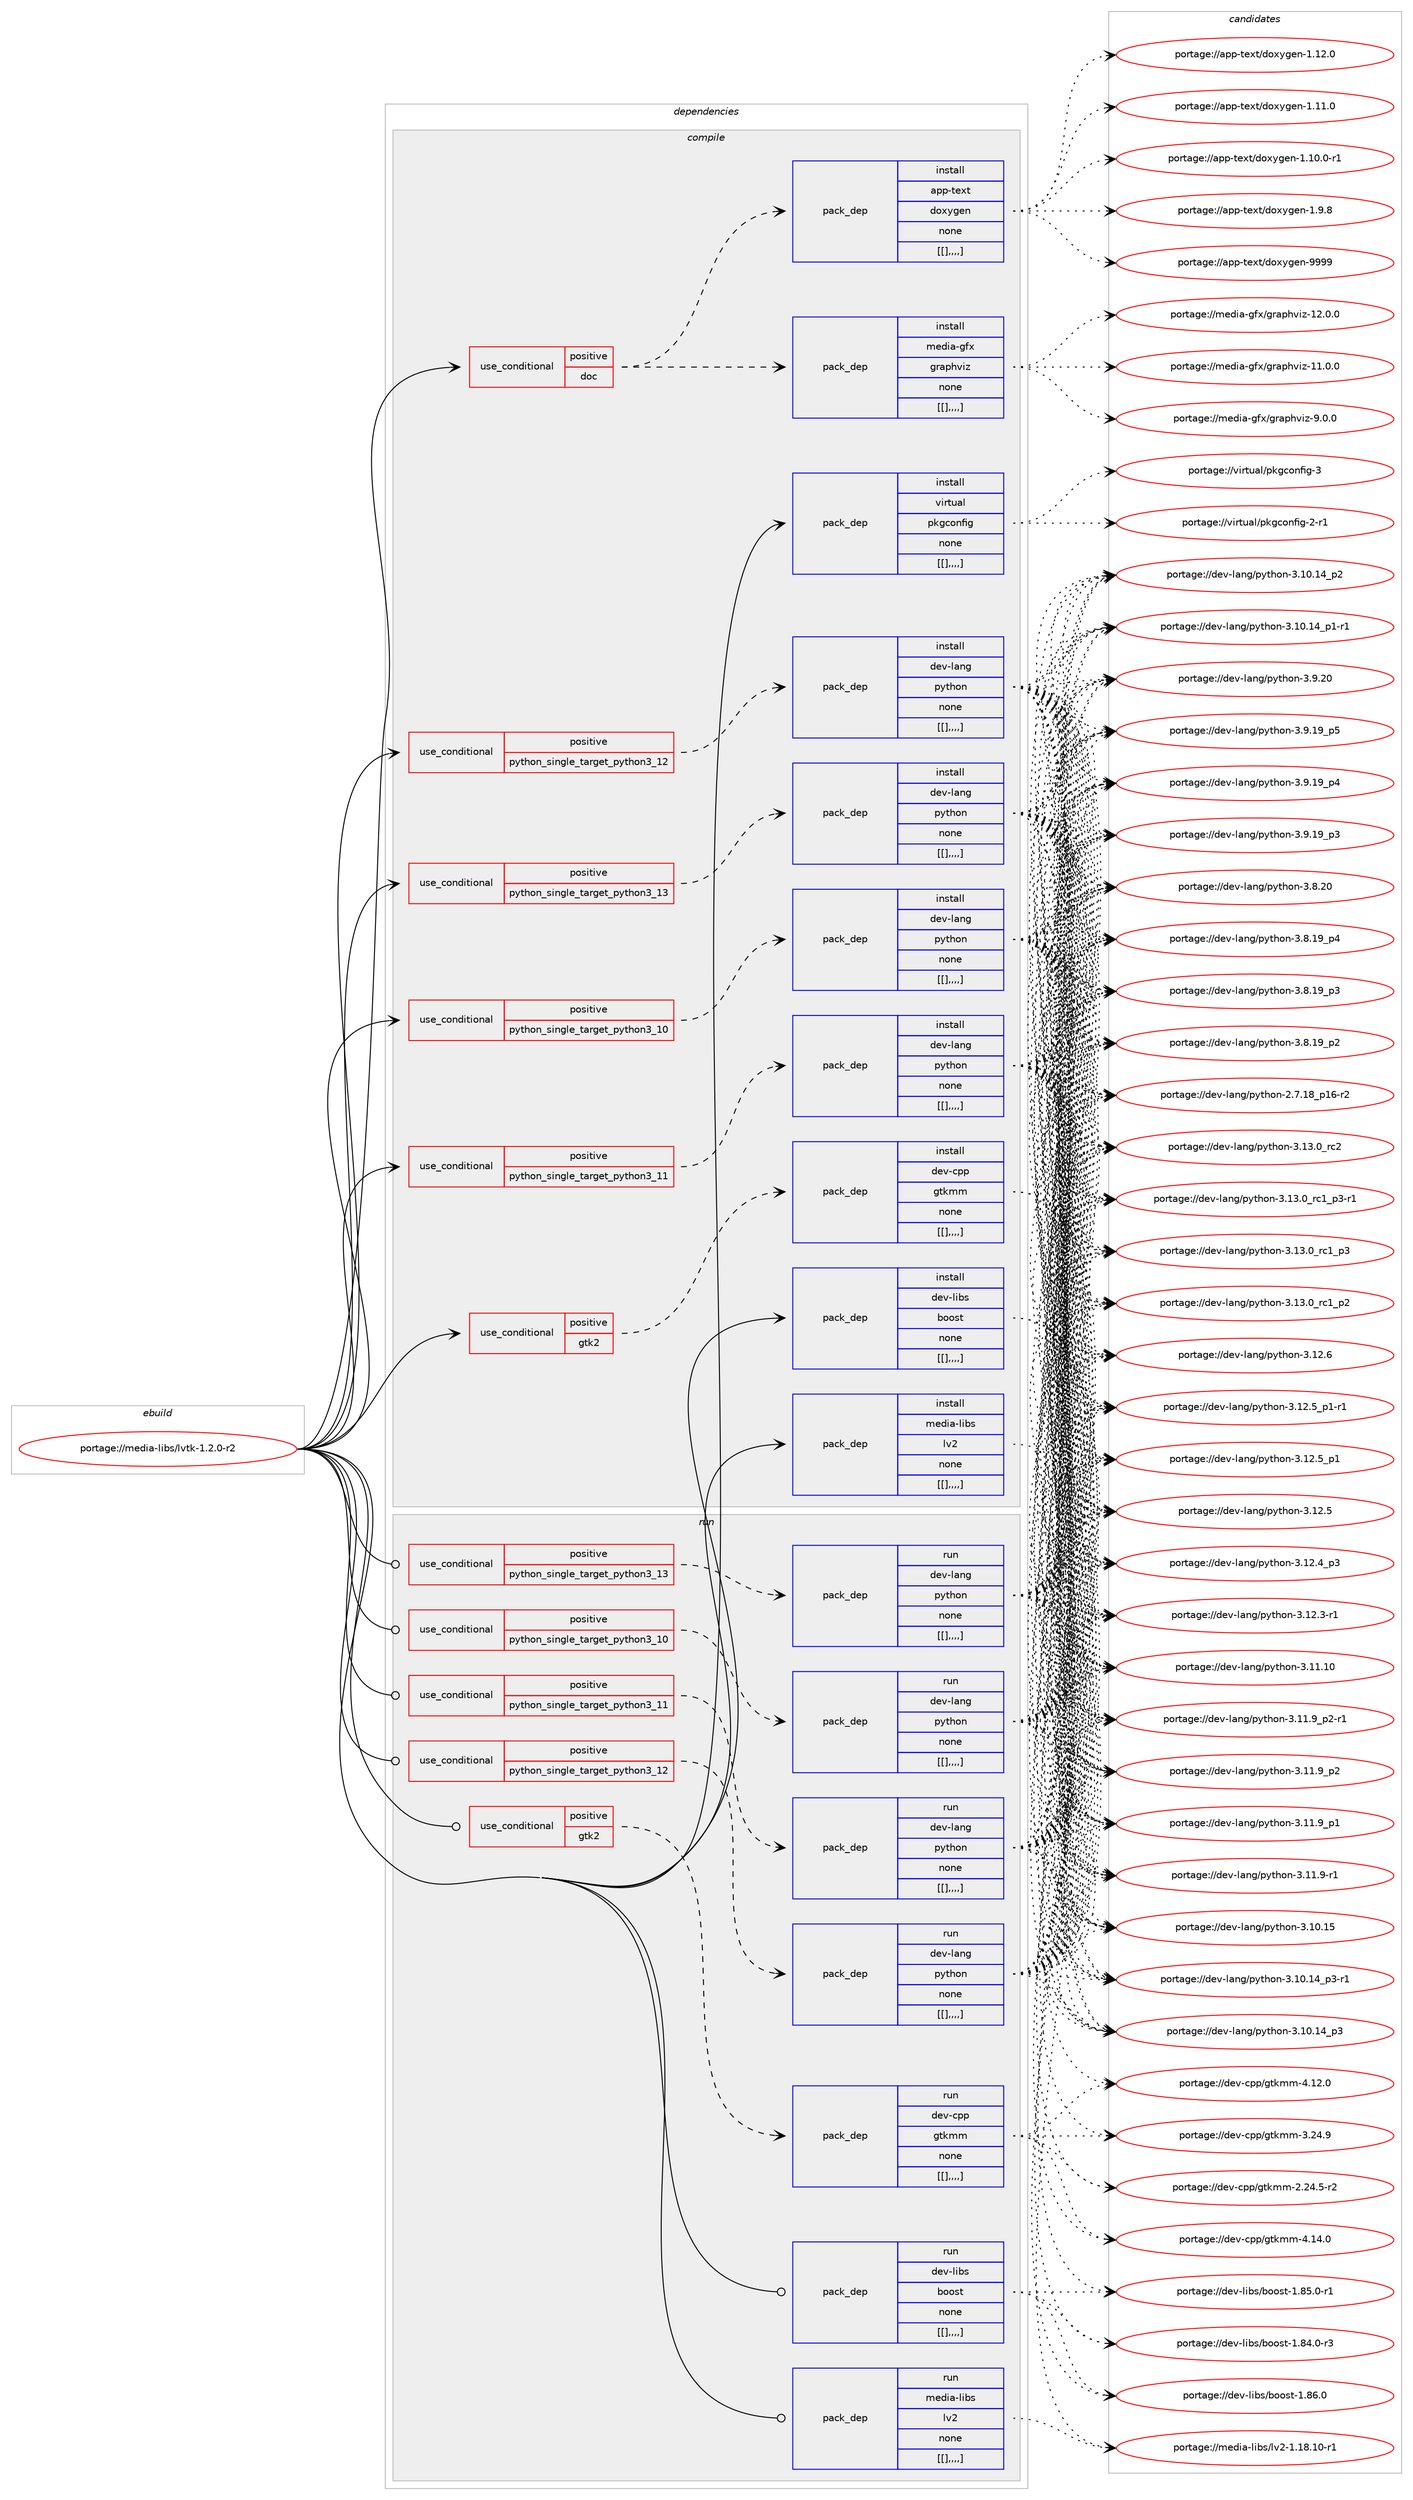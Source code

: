 digraph prolog {

# *************
# Graph options
# *************

newrank=true;
concentrate=true;
compound=true;
graph [rankdir=LR,fontname=Helvetica,fontsize=10,ranksep=1.5];#, ranksep=2.5, nodesep=0.2];
edge  [arrowhead=vee];
node  [fontname=Helvetica,fontsize=10];

# **********
# The ebuild
# **********

subgraph cluster_leftcol {
color=gray;
label=<<i>ebuild</i>>;
id [label="portage://media-libs/lvtk-1.2.0-r2", color=red, width=4, href="../media-libs/lvtk-1.2.0-r2.svg"];
}

# ****************
# The dependencies
# ****************

subgraph cluster_midcol {
color=gray;
label=<<i>dependencies</i>>;
subgraph cluster_compile {
fillcolor="#eeeeee";
style=filled;
label=<<i>compile</i>>;
subgraph cond79806 {
dependency318115 [label=<<TABLE BORDER="0" CELLBORDER="1" CELLSPACING="0" CELLPADDING="4"><TR><TD ROWSPAN="3" CELLPADDING="10">use_conditional</TD></TR><TR><TD>positive</TD></TR><TR><TD>doc</TD></TR></TABLE>>, shape=none, color=red];
subgraph pack235775 {
dependency318116 [label=<<TABLE BORDER="0" CELLBORDER="1" CELLSPACING="0" CELLPADDING="4" WIDTH="220"><TR><TD ROWSPAN="6" CELLPADDING="30">pack_dep</TD></TR><TR><TD WIDTH="110">install</TD></TR><TR><TD>app-text</TD></TR><TR><TD>doxygen</TD></TR><TR><TD>none</TD></TR><TR><TD>[[],,,,]</TD></TR></TABLE>>, shape=none, color=blue];
}
dependency318115:e -> dependency318116:w [weight=20,style="dashed",arrowhead="vee"];
subgraph pack235776 {
dependency318117 [label=<<TABLE BORDER="0" CELLBORDER="1" CELLSPACING="0" CELLPADDING="4" WIDTH="220"><TR><TD ROWSPAN="6" CELLPADDING="30">pack_dep</TD></TR><TR><TD WIDTH="110">install</TD></TR><TR><TD>media-gfx</TD></TR><TR><TD>graphviz</TD></TR><TR><TD>none</TD></TR><TR><TD>[[],,,,]</TD></TR></TABLE>>, shape=none, color=blue];
}
dependency318115:e -> dependency318117:w [weight=20,style="dashed",arrowhead="vee"];
}
id:e -> dependency318115:w [weight=20,style="solid",arrowhead="vee"];
subgraph cond79807 {
dependency318118 [label=<<TABLE BORDER="0" CELLBORDER="1" CELLSPACING="0" CELLPADDING="4"><TR><TD ROWSPAN="3" CELLPADDING="10">use_conditional</TD></TR><TR><TD>positive</TD></TR><TR><TD>gtk2</TD></TR></TABLE>>, shape=none, color=red];
subgraph pack235777 {
dependency318119 [label=<<TABLE BORDER="0" CELLBORDER="1" CELLSPACING="0" CELLPADDING="4" WIDTH="220"><TR><TD ROWSPAN="6" CELLPADDING="30">pack_dep</TD></TR><TR><TD WIDTH="110">install</TD></TR><TR><TD>dev-cpp</TD></TR><TR><TD>gtkmm</TD></TR><TR><TD>none</TD></TR><TR><TD>[[],,,,]</TD></TR></TABLE>>, shape=none, color=blue];
}
dependency318118:e -> dependency318119:w [weight=20,style="dashed",arrowhead="vee"];
}
id:e -> dependency318118:w [weight=20,style="solid",arrowhead="vee"];
subgraph cond79808 {
dependency318120 [label=<<TABLE BORDER="0" CELLBORDER="1" CELLSPACING="0" CELLPADDING="4"><TR><TD ROWSPAN="3" CELLPADDING="10">use_conditional</TD></TR><TR><TD>positive</TD></TR><TR><TD>python_single_target_python3_10</TD></TR></TABLE>>, shape=none, color=red];
subgraph pack235778 {
dependency318121 [label=<<TABLE BORDER="0" CELLBORDER="1" CELLSPACING="0" CELLPADDING="4" WIDTH="220"><TR><TD ROWSPAN="6" CELLPADDING="30">pack_dep</TD></TR><TR><TD WIDTH="110">install</TD></TR><TR><TD>dev-lang</TD></TR><TR><TD>python</TD></TR><TR><TD>none</TD></TR><TR><TD>[[],,,,]</TD></TR></TABLE>>, shape=none, color=blue];
}
dependency318120:e -> dependency318121:w [weight=20,style="dashed",arrowhead="vee"];
}
id:e -> dependency318120:w [weight=20,style="solid",arrowhead="vee"];
subgraph cond79809 {
dependency318122 [label=<<TABLE BORDER="0" CELLBORDER="1" CELLSPACING="0" CELLPADDING="4"><TR><TD ROWSPAN="3" CELLPADDING="10">use_conditional</TD></TR><TR><TD>positive</TD></TR><TR><TD>python_single_target_python3_11</TD></TR></TABLE>>, shape=none, color=red];
subgraph pack235779 {
dependency318123 [label=<<TABLE BORDER="0" CELLBORDER="1" CELLSPACING="0" CELLPADDING="4" WIDTH="220"><TR><TD ROWSPAN="6" CELLPADDING="30">pack_dep</TD></TR><TR><TD WIDTH="110">install</TD></TR><TR><TD>dev-lang</TD></TR><TR><TD>python</TD></TR><TR><TD>none</TD></TR><TR><TD>[[],,,,]</TD></TR></TABLE>>, shape=none, color=blue];
}
dependency318122:e -> dependency318123:w [weight=20,style="dashed",arrowhead="vee"];
}
id:e -> dependency318122:w [weight=20,style="solid",arrowhead="vee"];
subgraph cond79810 {
dependency318124 [label=<<TABLE BORDER="0" CELLBORDER="1" CELLSPACING="0" CELLPADDING="4"><TR><TD ROWSPAN="3" CELLPADDING="10">use_conditional</TD></TR><TR><TD>positive</TD></TR><TR><TD>python_single_target_python3_12</TD></TR></TABLE>>, shape=none, color=red];
subgraph pack235780 {
dependency318125 [label=<<TABLE BORDER="0" CELLBORDER="1" CELLSPACING="0" CELLPADDING="4" WIDTH="220"><TR><TD ROWSPAN="6" CELLPADDING="30">pack_dep</TD></TR><TR><TD WIDTH="110">install</TD></TR><TR><TD>dev-lang</TD></TR><TR><TD>python</TD></TR><TR><TD>none</TD></TR><TR><TD>[[],,,,]</TD></TR></TABLE>>, shape=none, color=blue];
}
dependency318124:e -> dependency318125:w [weight=20,style="dashed",arrowhead="vee"];
}
id:e -> dependency318124:w [weight=20,style="solid",arrowhead="vee"];
subgraph cond79811 {
dependency318126 [label=<<TABLE BORDER="0" CELLBORDER="1" CELLSPACING="0" CELLPADDING="4"><TR><TD ROWSPAN="3" CELLPADDING="10">use_conditional</TD></TR><TR><TD>positive</TD></TR><TR><TD>python_single_target_python3_13</TD></TR></TABLE>>, shape=none, color=red];
subgraph pack235781 {
dependency318127 [label=<<TABLE BORDER="0" CELLBORDER="1" CELLSPACING="0" CELLPADDING="4" WIDTH="220"><TR><TD ROWSPAN="6" CELLPADDING="30">pack_dep</TD></TR><TR><TD WIDTH="110">install</TD></TR><TR><TD>dev-lang</TD></TR><TR><TD>python</TD></TR><TR><TD>none</TD></TR><TR><TD>[[],,,,]</TD></TR></TABLE>>, shape=none, color=blue];
}
dependency318126:e -> dependency318127:w [weight=20,style="dashed",arrowhead="vee"];
}
id:e -> dependency318126:w [weight=20,style="solid",arrowhead="vee"];
subgraph pack235782 {
dependency318128 [label=<<TABLE BORDER="0" CELLBORDER="1" CELLSPACING="0" CELLPADDING="4" WIDTH="220"><TR><TD ROWSPAN="6" CELLPADDING="30">pack_dep</TD></TR><TR><TD WIDTH="110">install</TD></TR><TR><TD>dev-libs</TD></TR><TR><TD>boost</TD></TR><TR><TD>none</TD></TR><TR><TD>[[],,,,]</TD></TR></TABLE>>, shape=none, color=blue];
}
id:e -> dependency318128:w [weight=20,style="solid",arrowhead="vee"];
subgraph pack235783 {
dependency318129 [label=<<TABLE BORDER="0" CELLBORDER="1" CELLSPACING="0" CELLPADDING="4" WIDTH="220"><TR><TD ROWSPAN="6" CELLPADDING="30">pack_dep</TD></TR><TR><TD WIDTH="110">install</TD></TR><TR><TD>media-libs</TD></TR><TR><TD>lv2</TD></TR><TR><TD>none</TD></TR><TR><TD>[[],,,,]</TD></TR></TABLE>>, shape=none, color=blue];
}
id:e -> dependency318129:w [weight=20,style="solid",arrowhead="vee"];
subgraph pack235784 {
dependency318130 [label=<<TABLE BORDER="0" CELLBORDER="1" CELLSPACING="0" CELLPADDING="4" WIDTH="220"><TR><TD ROWSPAN="6" CELLPADDING="30">pack_dep</TD></TR><TR><TD WIDTH="110">install</TD></TR><TR><TD>virtual</TD></TR><TR><TD>pkgconfig</TD></TR><TR><TD>none</TD></TR><TR><TD>[[],,,,]</TD></TR></TABLE>>, shape=none, color=blue];
}
id:e -> dependency318130:w [weight=20,style="solid",arrowhead="vee"];
}
subgraph cluster_compileandrun {
fillcolor="#eeeeee";
style=filled;
label=<<i>compile and run</i>>;
}
subgraph cluster_run {
fillcolor="#eeeeee";
style=filled;
label=<<i>run</i>>;
subgraph cond79812 {
dependency318131 [label=<<TABLE BORDER="0" CELLBORDER="1" CELLSPACING="0" CELLPADDING="4"><TR><TD ROWSPAN="3" CELLPADDING="10">use_conditional</TD></TR><TR><TD>positive</TD></TR><TR><TD>gtk2</TD></TR></TABLE>>, shape=none, color=red];
subgraph pack235785 {
dependency318132 [label=<<TABLE BORDER="0" CELLBORDER="1" CELLSPACING="0" CELLPADDING="4" WIDTH="220"><TR><TD ROWSPAN="6" CELLPADDING="30">pack_dep</TD></TR><TR><TD WIDTH="110">run</TD></TR><TR><TD>dev-cpp</TD></TR><TR><TD>gtkmm</TD></TR><TR><TD>none</TD></TR><TR><TD>[[],,,,]</TD></TR></TABLE>>, shape=none, color=blue];
}
dependency318131:e -> dependency318132:w [weight=20,style="dashed",arrowhead="vee"];
}
id:e -> dependency318131:w [weight=20,style="solid",arrowhead="odot"];
subgraph cond79813 {
dependency318133 [label=<<TABLE BORDER="0" CELLBORDER="1" CELLSPACING="0" CELLPADDING="4"><TR><TD ROWSPAN="3" CELLPADDING="10">use_conditional</TD></TR><TR><TD>positive</TD></TR><TR><TD>python_single_target_python3_10</TD></TR></TABLE>>, shape=none, color=red];
subgraph pack235786 {
dependency318134 [label=<<TABLE BORDER="0" CELLBORDER="1" CELLSPACING="0" CELLPADDING="4" WIDTH="220"><TR><TD ROWSPAN="6" CELLPADDING="30">pack_dep</TD></TR><TR><TD WIDTH="110">run</TD></TR><TR><TD>dev-lang</TD></TR><TR><TD>python</TD></TR><TR><TD>none</TD></TR><TR><TD>[[],,,,]</TD></TR></TABLE>>, shape=none, color=blue];
}
dependency318133:e -> dependency318134:w [weight=20,style="dashed",arrowhead="vee"];
}
id:e -> dependency318133:w [weight=20,style="solid",arrowhead="odot"];
subgraph cond79814 {
dependency318135 [label=<<TABLE BORDER="0" CELLBORDER="1" CELLSPACING="0" CELLPADDING="4"><TR><TD ROWSPAN="3" CELLPADDING="10">use_conditional</TD></TR><TR><TD>positive</TD></TR><TR><TD>python_single_target_python3_11</TD></TR></TABLE>>, shape=none, color=red];
subgraph pack235787 {
dependency318136 [label=<<TABLE BORDER="0" CELLBORDER="1" CELLSPACING="0" CELLPADDING="4" WIDTH="220"><TR><TD ROWSPAN="6" CELLPADDING="30">pack_dep</TD></TR><TR><TD WIDTH="110">run</TD></TR><TR><TD>dev-lang</TD></TR><TR><TD>python</TD></TR><TR><TD>none</TD></TR><TR><TD>[[],,,,]</TD></TR></TABLE>>, shape=none, color=blue];
}
dependency318135:e -> dependency318136:w [weight=20,style="dashed",arrowhead="vee"];
}
id:e -> dependency318135:w [weight=20,style="solid",arrowhead="odot"];
subgraph cond79815 {
dependency318137 [label=<<TABLE BORDER="0" CELLBORDER="1" CELLSPACING="0" CELLPADDING="4"><TR><TD ROWSPAN="3" CELLPADDING="10">use_conditional</TD></TR><TR><TD>positive</TD></TR><TR><TD>python_single_target_python3_12</TD></TR></TABLE>>, shape=none, color=red];
subgraph pack235788 {
dependency318138 [label=<<TABLE BORDER="0" CELLBORDER="1" CELLSPACING="0" CELLPADDING="4" WIDTH="220"><TR><TD ROWSPAN="6" CELLPADDING="30">pack_dep</TD></TR><TR><TD WIDTH="110">run</TD></TR><TR><TD>dev-lang</TD></TR><TR><TD>python</TD></TR><TR><TD>none</TD></TR><TR><TD>[[],,,,]</TD></TR></TABLE>>, shape=none, color=blue];
}
dependency318137:e -> dependency318138:w [weight=20,style="dashed",arrowhead="vee"];
}
id:e -> dependency318137:w [weight=20,style="solid",arrowhead="odot"];
subgraph cond79816 {
dependency318139 [label=<<TABLE BORDER="0" CELLBORDER="1" CELLSPACING="0" CELLPADDING="4"><TR><TD ROWSPAN="3" CELLPADDING="10">use_conditional</TD></TR><TR><TD>positive</TD></TR><TR><TD>python_single_target_python3_13</TD></TR></TABLE>>, shape=none, color=red];
subgraph pack235789 {
dependency318140 [label=<<TABLE BORDER="0" CELLBORDER="1" CELLSPACING="0" CELLPADDING="4" WIDTH="220"><TR><TD ROWSPAN="6" CELLPADDING="30">pack_dep</TD></TR><TR><TD WIDTH="110">run</TD></TR><TR><TD>dev-lang</TD></TR><TR><TD>python</TD></TR><TR><TD>none</TD></TR><TR><TD>[[],,,,]</TD></TR></TABLE>>, shape=none, color=blue];
}
dependency318139:e -> dependency318140:w [weight=20,style="dashed",arrowhead="vee"];
}
id:e -> dependency318139:w [weight=20,style="solid",arrowhead="odot"];
subgraph pack235790 {
dependency318141 [label=<<TABLE BORDER="0" CELLBORDER="1" CELLSPACING="0" CELLPADDING="4" WIDTH="220"><TR><TD ROWSPAN="6" CELLPADDING="30">pack_dep</TD></TR><TR><TD WIDTH="110">run</TD></TR><TR><TD>dev-libs</TD></TR><TR><TD>boost</TD></TR><TR><TD>none</TD></TR><TR><TD>[[],,,,]</TD></TR></TABLE>>, shape=none, color=blue];
}
id:e -> dependency318141:w [weight=20,style="solid",arrowhead="odot"];
subgraph pack235791 {
dependency318142 [label=<<TABLE BORDER="0" CELLBORDER="1" CELLSPACING="0" CELLPADDING="4" WIDTH="220"><TR><TD ROWSPAN="6" CELLPADDING="30">pack_dep</TD></TR><TR><TD WIDTH="110">run</TD></TR><TR><TD>media-libs</TD></TR><TR><TD>lv2</TD></TR><TR><TD>none</TD></TR><TR><TD>[[],,,,]</TD></TR></TABLE>>, shape=none, color=blue];
}
id:e -> dependency318142:w [weight=20,style="solid",arrowhead="odot"];
}
}

# **************
# The candidates
# **************

subgraph cluster_choices {
rank=same;
color=gray;
label=<<i>candidates</i>>;

subgraph choice235775 {
color=black;
nodesep=1;
choice9711211245116101120116471001111201211031011104557575757 [label="portage://app-text/doxygen-9999", color=red, width=4,href="../app-text/doxygen-9999.svg"];
choice97112112451161011201164710011112012110310111045494649504648 [label="portage://app-text/doxygen-1.12.0", color=red, width=4,href="../app-text/doxygen-1.12.0.svg"];
choice97112112451161011201164710011112012110310111045494649494648 [label="portage://app-text/doxygen-1.11.0", color=red, width=4,href="../app-text/doxygen-1.11.0.svg"];
choice971121124511610112011647100111120121103101110454946494846484511449 [label="portage://app-text/doxygen-1.10.0-r1", color=red, width=4,href="../app-text/doxygen-1.10.0-r1.svg"];
choice971121124511610112011647100111120121103101110454946574656 [label="portage://app-text/doxygen-1.9.8", color=red, width=4,href="../app-text/doxygen-1.9.8.svg"];
dependency318116:e -> choice9711211245116101120116471001111201211031011104557575757:w [style=dotted,weight="100"];
dependency318116:e -> choice97112112451161011201164710011112012110310111045494649504648:w [style=dotted,weight="100"];
dependency318116:e -> choice97112112451161011201164710011112012110310111045494649494648:w [style=dotted,weight="100"];
dependency318116:e -> choice971121124511610112011647100111120121103101110454946494846484511449:w [style=dotted,weight="100"];
dependency318116:e -> choice971121124511610112011647100111120121103101110454946574656:w [style=dotted,weight="100"];
}
subgraph choice235776 {
color=black;
nodesep=1;
choice1091011001059745103102120471031149711210411810512245495046484648 [label="portage://media-gfx/graphviz-12.0.0", color=red, width=4,href="../media-gfx/graphviz-12.0.0.svg"];
choice1091011001059745103102120471031149711210411810512245494946484648 [label="portage://media-gfx/graphviz-11.0.0", color=red, width=4,href="../media-gfx/graphviz-11.0.0.svg"];
choice10910110010597451031021204710311497112104118105122455746484648 [label="portage://media-gfx/graphviz-9.0.0", color=red, width=4,href="../media-gfx/graphviz-9.0.0.svg"];
dependency318117:e -> choice1091011001059745103102120471031149711210411810512245495046484648:w [style=dotted,weight="100"];
dependency318117:e -> choice1091011001059745103102120471031149711210411810512245494946484648:w [style=dotted,weight="100"];
dependency318117:e -> choice10910110010597451031021204710311497112104118105122455746484648:w [style=dotted,weight="100"];
}
subgraph choice235777 {
color=black;
nodesep=1;
choice10010111845991121124710311610710910945524649524648 [label="portage://dev-cpp/gtkmm-4.14.0", color=red, width=4,href="../dev-cpp/gtkmm-4.14.0.svg"];
choice10010111845991121124710311610710910945524649504648 [label="portage://dev-cpp/gtkmm-4.12.0", color=red, width=4,href="../dev-cpp/gtkmm-4.12.0.svg"];
choice10010111845991121124710311610710910945514650524657 [label="portage://dev-cpp/gtkmm-3.24.9", color=red, width=4,href="../dev-cpp/gtkmm-3.24.9.svg"];
choice100101118459911211247103116107109109455046505246534511450 [label="portage://dev-cpp/gtkmm-2.24.5-r2", color=red, width=4,href="../dev-cpp/gtkmm-2.24.5-r2.svg"];
dependency318119:e -> choice10010111845991121124710311610710910945524649524648:w [style=dotted,weight="100"];
dependency318119:e -> choice10010111845991121124710311610710910945524649504648:w [style=dotted,weight="100"];
dependency318119:e -> choice10010111845991121124710311610710910945514650524657:w [style=dotted,weight="100"];
dependency318119:e -> choice100101118459911211247103116107109109455046505246534511450:w [style=dotted,weight="100"];
}
subgraph choice235778 {
color=black;
nodesep=1;
choice10010111845108971101034711212111610411111045514649514648951149950 [label="portage://dev-lang/python-3.13.0_rc2", color=red, width=4,href="../dev-lang/python-3.13.0_rc2.svg"];
choice1001011184510897110103471121211161041111104551464951464895114994995112514511449 [label="portage://dev-lang/python-3.13.0_rc1_p3-r1", color=red, width=4,href="../dev-lang/python-3.13.0_rc1_p3-r1.svg"];
choice100101118451089711010347112121116104111110455146495146489511499499511251 [label="portage://dev-lang/python-3.13.0_rc1_p3", color=red, width=4,href="../dev-lang/python-3.13.0_rc1_p3.svg"];
choice100101118451089711010347112121116104111110455146495146489511499499511250 [label="portage://dev-lang/python-3.13.0_rc1_p2", color=red, width=4,href="../dev-lang/python-3.13.0_rc1_p2.svg"];
choice10010111845108971101034711212111610411111045514649504654 [label="portage://dev-lang/python-3.12.6", color=red, width=4,href="../dev-lang/python-3.12.6.svg"];
choice1001011184510897110103471121211161041111104551464950465395112494511449 [label="portage://dev-lang/python-3.12.5_p1-r1", color=red, width=4,href="../dev-lang/python-3.12.5_p1-r1.svg"];
choice100101118451089711010347112121116104111110455146495046539511249 [label="portage://dev-lang/python-3.12.5_p1", color=red, width=4,href="../dev-lang/python-3.12.5_p1.svg"];
choice10010111845108971101034711212111610411111045514649504653 [label="portage://dev-lang/python-3.12.5", color=red, width=4,href="../dev-lang/python-3.12.5.svg"];
choice100101118451089711010347112121116104111110455146495046529511251 [label="portage://dev-lang/python-3.12.4_p3", color=red, width=4,href="../dev-lang/python-3.12.4_p3.svg"];
choice100101118451089711010347112121116104111110455146495046514511449 [label="portage://dev-lang/python-3.12.3-r1", color=red, width=4,href="../dev-lang/python-3.12.3-r1.svg"];
choice1001011184510897110103471121211161041111104551464949464948 [label="portage://dev-lang/python-3.11.10", color=red, width=4,href="../dev-lang/python-3.11.10.svg"];
choice1001011184510897110103471121211161041111104551464949465795112504511449 [label="portage://dev-lang/python-3.11.9_p2-r1", color=red, width=4,href="../dev-lang/python-3.11.9_p2-r1.svg"];
choice100101118451089711010347112121116104111110455146494946579511250 [label="portage://dev-lang/python-3.11.9_p2", color=red, width=4,href="../dev-lang/python-3.11.9_p2.svg"];
choice100101118451089711010347112121116104111110455146494946579511249 [label="portage://dev-lang/python-3.11.9_p1", color=red, width=4,href="../dev-lang/python-3.11.9_p1.svg"];
choice100101118451089711010347112121116104111110455146494946574511449 [label="portage://dev-lang/python-3.11.9-r1", color=red, width=4,href="../dev-lang/python-3.11.9-r1.svg"];
choice1001011184510897110103471121211161041111104551464948464953 [label="portage://dev-lang/python-3.10.15", color=red, width=4,href="../dev-lang/python-3.10.15.svg"];
choice100101118451089711010347112121116104111110455146494846495295112514511449 [label="portage://dev-lang/python-3.10.14_p3-r1", color=red, width=4,href="../dev-lang/python-3.10.14_p3-r1.svg"];
choice10010111845108971101034711212111610411111045514649484649529511251 [label="portage://dev-lang/python-3.10.14_p3", color=red, width=4,href="../dev-lang/python-3.10.14_p3.svg"];
choice10010111845108971101034711212111610411111045514649484649529511250 [label="portage://dev-lang/python-3.10.14_p2", color=red, width=4,href="../dev-lang/python-3.10.14_p2.svg"];
choice100101118451089711010347112121116104111110455146494846495295112494511449 [label="portage://dev-lang/python-3.10.14_p1-r1", color=red, width=4,href="../dev-lang/python-3.10.14_p1-r1.svg"];
choice10010111845108971101034711212111610411111045514657465048 [label="portage://dev-lang/python-3.9.20", color=red, width=4,href="../dev-lang/python-3.9.20.svg"];
choice100101118451089711010347112121116104111110455146574649579511253 [label="portage://dev-lang/python-3.9.19_p5", color=red, width=4,href="../dev-lang/python-3.9.19_p5.svg"];
choice100101118451089711010347112121116104111110455146574649579511252 [label="portage://dev-lang/python-3.9.19_p4", color=red, width=4,href="../dev-lang/python-3.9.19_p4.svg"];
choice100101118451089711010347112121116104111110455146574649579511251 [label="portage://dev-lang/python-3.9.19_p3", color=red, width=4,href="../dev-lang/python-3.9.19_p3.svg"];
choice10010111845108971101034711212111610411111045514656465048 [label="portage://dev-lang/python-3.8.20", color=red, width=4,href="../dev-lang/python-3.8.20.svg"];
choice100101118451089711010347112121116104111110455146564649579511252 [label="portage://dev-lang/python-3.8.19_p4", color=red, width=4,href="../dev-lang/python-3.8.19_p4.svg"];
choice100101118451089711010347112121116104111110455146564649579511251 [label="portage://dev-lang/python-3.8.19_p3", color=red, width=4,href="../dev-lang/python-3.8.19_p3.svg"];
choice100101118451089711010347112121116104111110455146564649579511250 [label="portage://dev-lang/python-3.8.19_p2", color=red, width=4,href="../dev-lang/python-3.8.19_p2.svg"];
choice100101118451089711010347112121116104111110455046554649569511249544511450 [label="portage://dev-lang/python-2.7.18_p16-r2", color=red, width=4,href="../dev-lang/python-2.7.18_p16-r2.svg"];
dependency318121:e -> choice10010111845108971101034711212111610411111045514649514648951149950:w [style=dotted,weight="100"];
dependency318121:e -> choice1001011184510897110103471121211161041111104551464951464895114994995112514511449:w [style=dotted,weight="100"];
dependency318121:e -> choice100101118451089711010347112121116104111110455146495146489511499499511251:w [style=dotted,weight="100"];
dependency318121:e -> choice100101118451089711010347112121116104111110455146495146489511499499511250:w [style=dotted,weight="100"];
dependency318121:e -> choice10010111845108971101034711212111610411111045514649504654:w [style=dotted,weight="100"];
dependency318121:e -> choice1001011184510897110103471121211161041111104551464950465395112494511449:w [style=dotted,weight="100"];
dependency318121:e -> choice100101118451089711010347112121116104111110455146495046539511249:w [style=dotted,weight="100"];
dependency318121:e -> choice10010111845108971101034711212111610411111045514649504653:w [style=dotted,weight="100"];
dependency318121:e -> choice100101118451089711010347112121116104111110455146495046529511251:w [style=dotted,weight="100"];
dependency318121:e -> choice100101118451089711010347112121116104111110455146495046514511449:w [style=dotted,weight="100"];
dependency318121:e -> choice1001011184510897110103471121211161041111104551464949464948:w [style=dotted,weight="100"];
dependency318121:e -> choice1001011184510897110103471121211161041111104551464949465795112504511449:w [style=dotted,weight="100"];
dependency318121:e -> choice100101118451089711010347112121116104111110455146494946579511250:w [style=dotted,weight="100"];
dependency318121:e -> choice100101118451089711010347112121116104111110455146494946579511249:w [style=dotted,weight="100"];
dependency318121:e -> choice100101118451089711010347112121116104111110455146494946574511449:w [style=dotted,weight="100"];
dependency318121:e -> choice1001011184510897110103471121211161041111104551464948464953:w [style=dotted,weight="100"];
dependency318121:e -> choice100101118451089711010347112121116104111110455146494846495295112514511449:w [style=dotted,weight="100"];
dependency318121:e -> choice10010111845108971101034711212111610411111045514649484649529511251:w [style=dotted,weight="100"];
dependency318121:e -> choice10010111845108971101034711212111610411111045514649484649529511250:w [style=dotted,weight="100"];
dependency318121:e -> choice100101118451089711010347112121116104111110455146494846495295112494511449:w [style=dotted,weight="100"];
dependency318121:e -> choice10010111845108971101034711212111610411111045514657465048:w [style=dotted,weight="100"];
dependency318121:e -> choice100101118451089711010347112121116104111110455146574649579511253:w [style=dotted,weight="100"];
dependency318121:e -> choice100101118451089711010347112121116104111110455146574649579511252:w [style=dotted,weight="100"];
dependency318121:e -> choice100101118451089711010347112121116104111110455146574649579511251:w [style=dotted,weight="100"];
dependency318121:e -> choice10010111845108971101034711212111610411111045514656465048:w [style=dotted,weight="100"];
dependency318121:e -> choice100101118451089711010347112121116104111110455146564649579511252:w [style=dotted,weight="100"];
dependency318121:e -> choice100101118451089711010347112121116104111110455146564649579511251:w [style=dotted,weight="100"];
dependency318121:e -> choice100101118451089711010347112121116104111110455146564649579511250:w [style=dotted,weight="100"];
dependency318121:e -> choice100101118451089711010347112121116104111110455046554649569511249544511450:w [style=dotted,weight="100"];
}
subgraph choice235779 {
color=black;
nodesep=1;
choice10010111845108971101034711212111610411111045514649514648951149950 [label="portage://dev-lang/python-3.13.0_rc2", color=red, width=4,href="../dev-lang/python-3.13.0_rc2.svg"];
choice1001011184510897110103471121211161041111104551464951464895114994995112514511449 [label="portage://dev-lang/python-3.13.0_rc1_p3-r1", color=red, width=4,href="../dev-lang/python-3.13.0_rc1_p3-r1.svg"];
choice100101118451089711010347112121116104111110455146495146489511499499511251 [label="portage://dev-lang/python-3.13.0_rc1_p3", color=red, width=4,href="../dev-lang/python-3.13.0_rc1_p3.svg"];
choice100101118451089711010347112121116104111110455146495146489511499499511250 [label="portage://dev-lang/python-3.13.0_rc1_p2", color=red, width=4,href="../dev-lang/python-3.13.0_rc1_p2.svg"];
choice10010111845108971101034711212111610411111045514649504654 [label="portage://dev-lang/python-3.12.6", color=red, width=4,href="../dev-lang/python-3.12.6.svg"];
choice1001011184510897110103471121211161041111104551464950465395112494511449 [label="portage://dev-lang/python-3.12.5_p1-r1", color=red, width=4,href="../dev-lang/python-3.12.5_p1-r1.svg"];
choice100101118451089711010347112121116104111110455146495046539511249 [label="portage://dev-lang/python-3.12.5_p1", color=red, width=4,href="../dev-lang/python-3.12.5_p1.svg"];
choice10010111845108971101034711212111610411111045514649504653 [label="portage://dev-lang/python-3.12.5", color=red, width=4,href="../dev-lang/python-3.12.5.svg"];
choice100101118451089711010347112121116104111110455146495046529511251 [label="portage://dev-lang/python-3.12.4_p3", color=red, width=4,href="../dev-lang/python-3.12.4_p3.svg"];
choice100101118451089711010347112121116104111110455146495046514511449 [label="portage://dev-lang/python-3.12.3-r1", color=red, width=4,href="../dev-lang/python-3.12.3-r1.svg"];
choice1001011184510897110103471121211161041111104551464949464948 [label="portage://dev-lang/python-3.11.10", color=red, width=4,href="../dev-lang/python-3.11.10.svg"];
choice1001011184510897110103471121211161041111104551464949465795112504511449 [label="portage://dev-lang/python-3.11.9_p2-r1", color=red, width=4,href="../dev-lang/python-3.11.9_p2-r1.svg"];
choice100101118451089711010347112121116104111110455146494946579511250 [label="portage://dev-lang/python-3.11.9_p2", color=red, width=4,href="../dev-lang/python-3.11.9_p2.svg"];
choice100101118451089711010347112121116104111110455146494946579511249 [label="portage://dev-lang/python-3.11.9_p1", color=red, width=4,href="../dev-lang/python-3.11.9_p1.svg"];
choice100101118451089711010347112121116104111110455146494946574511449 [label="portage://dev-lang/python-3.11.9-r1", color=red, width=4,href="../dev-lang/python-3.11.9-r1.svg"];
choice1001011184510897110103471121211161041111104551464948464953 [label="portage://dev-lang/python-3.10.15", color=red, width=4,href="../dev-lang/python-3.10.15.svg"];
choice100101118451089711010347112121116104111110455146494846495295112514511449 [label="portage://dev-lang/python-3.10.14_p3-r1", color=red, width=4,href="../dev-lang/python-3.10.14_p3-r1.svg"];
choice10010111845108971101034711212111610411111045514649484649529511251 [label="portage://dev-lang/python-3.10.14_p3", color=red, width=4,href="../dev-lang/python-3.10.14_p3.svg"];
choice10010111845108971101034711212111610411111045514649484649529511250 [label="portage://dev-lang/python-3.10.14_p2", color=red, width=4,href="../dev-lang/python-3.10.14_p2.svg"];
choice100101118451089711010347112121116104111110455146494846495295112494511449 [label="portage://dev-lang/python-3.10.14_p1-r1", color=red, width=4,href="../dev-lang/python-3.10.14_p1-r1.svg"];
choice10010111845108971101034711212111610411111045514657465048 [label="portage://dev-lang/python-3.9.20", color=red, width=4,href="../dev-lang/python-3.9.20.svg"];
choice100101118451089711010347112121116104111110455146574649579511253 [label="portage://dev-lang/python-3.9.19_p5", color=red, width=4,href="../dev-lang/python-3.9.19_p5.svg"];
choice100101118451089711010347112121116104111110455146574649579511252 [label="portage://dev-lang/python-3.9.19_p4", color=red, width=4,href="../dev-lang/python-3.9.19_p4.svg"];
choice100101118451089711010347112121116104111110455146574649579511251 [label="portage://dev-lang/python-3.9.19_p3", color=red, width=4,href="../dev-lang/python-3.9.19_p3.svg"];
choice10010111845108971101034711212111610411111045514656465048 [label="portage://dev-lang/python-3.8.20", color=red, width=4,href="../dev-lang/python-3.8.20.svg"];
choice100101118451089711010347112121116104111110455146564649579511252 [label="portage://dev-lang/python-3.8.19_p4", color=red, width=4,href="../dev-lang/python-3.8.19_p4.svg"];
choice100101118451089711010347112121116104111110455146564649579511251 [label="portage://dev-lang/python-3.8.19_p3", color=red, width=4,href="../dev-lang/python-3.8.19_p3.svg"];
choice100101118451089711010347112121116104111110455146564649579511250 [label="portage://dev-lang/python-3.8.19_p2", color=red, width=4,href="../dev-lang/python-3.8.19_p2.svg"];
choice100101118451089711010347112121116104111110455046554649569511249544511450 [label="portage://dev-lang/python-2.7.18_p16-r2", color=red, width=4,href="../dev-lang/python-2.7.18_p16-r2.svg"];
dependency318123:e -> choice10010111845108971101034711212111610411111045514649514648951149950:w [style=dotted,weight="100"];
dependency318123:e -> choice1001011184510897110103471121211161041111104551464951464895114994995112514511449:w [style=dotted,weight="100"];
dependency318123:e -> choice100101118451089711010347112121116104111110455146495146489511499499511251:w [style=dotted,weight="100"];
dependency318123:e -> choice100101118451089711010347112121116104111110455146495146489511499499511250:w [style=dotted,weight="100"];
dependency318123:e -> choice10010111845108971101034711212111610411111045514649504654:w [style=dotted,weight="100"];
dependency318123:e -> choice1001011184510897110103471121211161041111104551464950465395112494511449:w [style=dotted,weight="100"];
dependency318123:e -> choice100101118451089711010347112121116104111110455146495046539511249:w [style=dotted,weight="100"];
dependency318123:e -> choice10010111845108971101034711212111610411111045514649504653:w [style=dotted,weight="100"];
dependency318123:e -> choice100101118451089711010347112121116104111110455146495046529511251:w [style=dotted,weight="100"];
dependency318123:e -> choice100101118451089711010347112121116104111110455146495046514511449:w [style=dotted,weight="100"];
dependency318123:e -> choice1001011184510897110103471121211161041111104551464949464948:w [style=dotted,weight="100"];
dependency318123:e -> choice1001011184510897110103471121211161041111104551464949465795112504511449:w [style=dotted,weight="100"];
dependency318123:e -> choice100101118451089711010347112121116104111110455146494946579511250:w [style=dotted,weight="100"];
dependency318123:e -> choice100101118451089711010347112121116104111110455146494946579511249:w [style=dotted,weight="100"];
dependency318123:e -> choice100101118451089711010347112121116104111110455146494946574511449:w [style=dotted,weight="100"];
dependency318123:e -> choice1001011184510897110103471121211161041111104551464948464953:w [style=dotted,weight="100"];
dependency318123:e -> choice100101118451089711010347112121116104111110455146494846495295112514511449:w [style=dotted,weight="100"];
dependency318123:e -> choice10010111845108971101034711212111610411111045514649484649529511251:w [style=dotted,weight="100"];
dependency318123:e -> choice10010111845108971101034711212111610411111045514649484649529511250:w [style=dotted,weight="100"];
dependency318123:e -> choice100101118451089711010347112121116104111110455146494846495295112494511449:w [style=dotted,weight="100"];
dependency318123:e -> choice10010111845108971101034711212111610411111045514657465048:w [style=dotted,weight="100"];
dependency318123:e -> choice100101118451089711010347112121116104111110455146574649579511253:w [style=dotted,weight="100"];
dependency318123:e -> choice100101118451089711010347112121116104111110455146574649579511252:w [style=dotted,weight="100"];
dependency318123:e -> choice100101118451089711010347112121116104111110455146574649579511251:w [style=dotted,weight="100"];
dependency318123:e -> choice10010111845108971101034711212111610411111045514656465048:w [style=dotted,weight="100"];
dependency318123:e -> choice100101118451089711010347112121116104111110455146564649579511252:w [style=dotted,weight="100"];
dependency318123:e -> choice100101118451089711010347112121116104111110455146564649579511251:w [style=dotted,weight="100"];
dependency318123:e -> choice100101118451089711010347112121116104111110455146564649579511250:w [style=dotted,weight="100"];
dependency318123:e -> choice100101118451089711010347112121116104111110455046554649569511249544511450:w [style=dotted,weight="100"];
}
subgraph choice235780 {
color=black;
nodesep=1;
choice10010111845108971101034711212111610411111045514649514648951149950 [label="portage://dev-lang/python-3.13.0_rc2", color=red, width=4,href="../dev-lang/python-3.13.0_rc2.svg"];
choice1001011184510897110103471121211161041111104551464951464895114994995112514511449 [label="portage://dev-lang/python-3.13.0_rc1_p3-r1", color=red, width=4,href="../dev-lang/python-3.13.0_rc1_p3-r1.svg"];
choice100101118451089711010347112121116104111110455146495146489511499499511251 [label="portage://dev-lang/python-3.13.0_rc1_p3", color=red, width=4,href="../dev-lang/python-3.13.0_rc1_p3.svg"];
choice100101118451089711010347112121116104111110455146495146489511499499511250 [label="portage://dev-lang/python-3.13.0_rc1_p2", color=red, width=4,href="../dev-lang/python-3.13.0_rc1_p2.svg"];
choice10010111845108971101034711212111610411111045514649504654 [label="portage://dev-lang/python-3.12.6", color=red, width=4,href="../dev-lang/python-3.12.6.svg"];
choice1001011184510897110103471121211161041111104551464950465395112494511449 [label="portage://dev-lang/python-3.12.5_p1-r1", color=red, width=4,href="../dev-lang/python-3.12.5_p1-r1.svg"];
choice100101118451089711010347112121116104111110455146495046539511249 [label="portage://dev-lang/python-3.12.5_p1", color=red, width=4,href="../dev-lang/python-3.12.5_p1.svg"];
choice10010111845108971101034711212111610411111045514649504653 [label="portage://dev-lang/python-3.12.5", color=red, width=4,href="../dev-lang/python-3.12.5.svg"];
choice100101118451089711010347112121116104111110455146495046529511251 [label="portage://dev-lang/python-3.12.4_p3", color=red, width=4,href="../dev-lang/python-3.12.4_p3.svg"];
choice100101118451089711010347112121116104111110455146495046514511449 [label="portage://dev-lang/python-3.12.3-r1", color=red, width=4,href="../dev-lang/python-3.12.3-r1.svg"];
choice1001011184510897110103471121211161041111104551464949464948 [label="portage://dev-lang/python-3.11.10", color=red, width=4,href="../dev-lang/python-3.11.10.svg"];
choice1001011184510897110103471121211161041111104551464949465795112504511449 [label="portage://dev-lang/python-3.11.9_p2-r1", color=red, width=4,href="../dev-lang/python-3.11.9_p2-r1.svg"];
choice100101118451089711010347112121116104111110455146494946579511250 [label="portage://dev-lang/python-3.11.9_p2", color=red, width=4,href="../dev-lang/python-3.11.9_p2.svg"];
choice100101118451089711010347112121116104111110455146494946579511249 [label="portage://dev-lang/python-3.11.9_p1", color=red, width=4,href="../dev-lang/python-3.11.9_p1.svg"];
choice100101118451089711010347112121116104111110455146494946574511449 [label="portage://dev-lang/python-3.11.9-r1", color=red, width=4,href="../dev-lang/python-3.11.9-r1.svg"];
choice1001011184510897110103471121211161041111104551464948464953 [label="portage://dev-lang/python-3.10.15", color=red, width=4,href="../dev-lang/python-3.10.15.svg"];
choice100101118451089711010347112121116104111110455146494846495295112514511449 [label="portage://dev-lang/python-3.10.14_p3-r1", color=red, width=4,href="../dev-lang/python-3.10.14_p3-r1.svg"];
choice10010111845108971101034711212111610411111045514649484649529511251 [label="portage://dev-lang/python-3.10.14_p3", color=red, width=4,href="../dev-lang/python-3.10.14_p3.svg"];
choice10010111845108971101034711212111610411111045514649484649529511250 [label="portage://dev-lang/python-3.10.14_p2", color=red, width=4,href="../dev-lang/python-3.10.14_p2.svg"];
choice100101118451089711010347112121116104111110455146494846495295112494511449 [label="portage://dev-lang/python-3.10.14_p1-r1", color=red, width=4,href="../dev-lang/python-3.10.14_p1-r1.svg"];
choice10010111845108971101034711212111610411111045514657465048 [label="portage://dev-lang/python-3.9.20", color=red, width=4,href="../dev-lang/python-3.9.20.svg"];
choice100101118451089711010347112121116104111110455146574649579511253 [label="portage://dev-lang/python-3.9.19_p5", color=red, width=4,href="../dev-lang/python-3.9.19_p5.svg"];
choice100101118451089711010347112121116104111110455146574649579511252 [label="portage://dev-lang/python-3.9.19_p4", color=red, width=4,href="../dev-lang/python-3.9.19_p4.svg"];
choice100101118451089711010347112121116104111110455146574649579511251 [label="portage://dev-lang/python-3.9.19_p3", color=red, width=4,href="../dev-lang/python-3.9.19_p3.svg"];
choice10010111845108971101034711212111610411111045514656465048 [label="portage://dev-lang/python-3.8.20", color=red, width=4,href="../dev-lang/python-3.8.20.svg"];
choice100101118451089711010347112121116104111110455146564649579511252 [label="portage://dev-lang/python-3.8.19_p4", color=red, width=4,href="../dev-lang/python-3.8.19_p4.svg"];
choice100101118451089711010347112121116104111110455146564649579511251 [label="portage://dev-lang/python-3.8.19_p3", color=red, width=4,href="../dev-lang/python-3.8.19_p3.svg"];
choice100101118451089711010347112121116104111110455146564649579511250 [label="portage://dev-lang/python-3.8.19_p2", color=red, width=4,href="../dev-lang/python-3.8.19_p2.svg"];
choice100101118451089711010347112121116104111110455046554649569511249544511450 [label="portage://dev-lang/python-2.7.18_p16-r2", color=red, width=4,href="../dev-lang/python-2.7.18_p16-r2.svg"];
dependency318125:e -> choice10010111845108971101034711212111610411111045514649514648951149950:w [style=dotted,weight="100"];
dependency318125:e -> choice1001011184510897110103471121211161041111104551464951464895114994995112514511449:w [style=dotted,weight="100"];
dependency318125:e -> choice100101118451089711010347112121116104111110455146495146489511499499511251:w [style=dotted,weight="100"];
dependency318125:e -> choice100101118451089711010347112121116104111110455146495146489511499499511250:w [style=dotted,weight="100"];
dependency318125:e -> choice10010111845108971101034711212111610411111045514649504654:w [style=dotted,weight="100"];
dependency318125:e -> choice1001011184510897110103471121211161041111104551464950465395112494511449:w [style=dotted,weight="100"];
dependency318125:e -> choice100101118451089711010347112121116104111110455146495046539511249:w [style=dotted,weight="100"];
dependency318125:e -> choice10010111845108971101034711212111610411111045514649504653:w [style=dotted,weight="100"];
dependency318125:e -> choice100101118451089711010347112121116104111110455146495046529511251:w [style=dotted,weight="100"];
dependency318125:e -> choice100101118451089711010347112121116104111110455146495046514511449:w [style=dotted,weight="100"];
dependency318125:e -> choice1001011184510897110103471121211161041111104551464949464948:w [style=dotted,weight="100"];
dependency318125:e -> choice1001011184510897110103471121211161041111104551464949465795112504511449:w [style=dotted,weight="100"];
dependency318125:e -> choice100101118451089711010347112121116104111110455146494946579511250:w [style=dotted,weight="100"];
dependency318125:e -> choice100101118451089711010347112121116104111110455146494946579511249:w [style=dotted,weight="100"];
dependency318125:e -> choice100101118451089711010347112121116104111110455146494946574511449:w [style=dotted,weight="100"];
dependency318125:e -> choice1001011184510897110103471121211161041111104551464948464953:w [style=dotted,weight="100"];
dependency318125:e -> choice100101118451089711010347112121116104111110455146494846495295112514511449:w [style=dotted,weight="100"];
dependency318125:e -> choice10010111845108971101034711212111610411111045514649484649529511251:w [style=dotted,weight="100"];
dependency318125:e -> choice10010111845108971101034711212111610411111045514649484649529511250:w [style=dotted,weight="100"];
dependency318125:e -> choice100101118451089711010347112121116104111110455146494846495295112494511449:w [style=dotted,weight="100"];
dependency318125:e -> choice10010111845108971101034711212111610411111045514657465048:w [style=dotted,weight="100"];
dependency318125:e -> choice100101118451089711010347112121116104111110455146574649579511253:w [style=dotted,weight="100"];
dependency318125:e -> choice100101118451089711010347112121116104111110455146574649579511252:w [style=dotted,weight="100"];
dependency318125:e -> choice100101118451089711010347112121116104111110455146574649579511251:w [style=dotted,weight="100"];
dependency318125:e -> choice10010111845108971101034711212111610411111045514656465048:w [style=dotted,weight="100"];
dependency318125:e -> choice100101118451089711010347112121116104111110455146564649579511252:w [style=dotted,weight="100"];
dependency318125:e -> choice100101118451089711010347112121116104111110455146564649579511251:w [style=dotted,weight="100"];
dependency318125:e -> choice100101118451089711010347112121116104111110455146564649579511250:w [style=dotted,weight="100"];
dependency318125:e -> choice100101118451089711010347112121116104111110455046554649569511249544511450:w [style=dotted,weight="100"];
}
subgraph choice235781 {
color=black;
nodesep=1;
choice10010111845108971101034711212111610411111045514649514648951149950 [label="portage://dev-lang/python-3.13.0_rc2", color=red, width=4,href="../dev-lang/python-3.13.0_rc2.svg"];
choice1001011184510897110103471121211161041111104551464951464895114994995112514511449 [label="portage://dev-lang/python-3.13.0_rc1_p3-r1", color=red, width=4,href="../dev-lang/python-3.13.0_rc1_p3-r1.svg"];
choice100101118451089711010347112121116104111110455146495146489511499499511251 [label="portage://dev-lang/python-3.13.0_rc1_p3", color=red, width=4,href="../dev-lang/python-3.13.0_rc1_p3.svg"];
choice100101118451089711010347112121116104111110455146495146489511499499511250 [label="portage://dev-lang/python-3.13.0_rc1_p2", color=red, width=4,href="../dev-lang/python-3.13.0_rc1_p2.svg"];
choice10010111845108971101034711212111610411111045514649504654 [label="portage://dev-lang/python-3.12.6", color=red, width=4,href="../dev-lang/python-3.12.6.svg"];
choice1001011184510897110103471121211161041111104551464950465395112494511449 [label="portage://dev-lang/python-3.12.5_p1-r1", color=red, width=4,href="../dev-lang/python-3.12.5_p1-r1.svg"];
choice100101118451089711010347112121116104111110455146495046539511249 [label="portage://dev-lang/python-3.12.5_p1", color=red, width=4,href="../dev-lang/python-3.12.5_p1.svg"];
choice10010111845108971101034711212111610411111045514649504653 [label="portage://dev-lang/python-3.12.5", color=red, width=4,href="../dev-lang/python-3.12.5.svg"];
choice100101118451089711010347112121116104111110455146495046529511251 [label="portage://dev-lang/python-3.12.4_p3", color=red, width=4,href="../dev-lang/python-3.12.4_p3.svg"];
choice100101118451089711010347112121116104111110455146495046514511449 [label="portage://dev-lang/python-3.12.3-r1", color=red, width=4,href="../dev-lang/python-3.12.3-r1.svg"];
choice1001011184510897110103471121211161041111104551464949464948 [label="portage://dev-lang/python-3.11.10", color=red, width=4,href="../dev-lang/python-3.11.10.svg"];
choice1001011184510897110103471121211161041111104551464949465795112504511449 [label="portage://dev-lang/python-3.11.9_p2-r1", color=red, width=4,href="../dev-lang/python-3.11.9_p2-r1.svg"];
choice100101118451089711010347112121116104111110455146494946579511250 [label="portage://dev-lang/python-3.11.9_p2", color=red, width=4,href="../dev-lang/python-3.11.9_p2.svg"];
choice100101118451089711010347112121116104111110455146494946579511249 [label="portage://dev-lang/python-3.11.9_p1", color=red, width=4,href="../dev-lang/python-3.11.9_p1.svg"];
choice100101118451089711010347112121116104111110455146494946574511449 [label="portage://dev-lang/python-3.11.9-r1", color=red, width=4,href="../dev-lang/python-3.11.9-r1.svg"];
choice1001011184510897110103471121211161041111104551464948464953 [label="portage://dev-lang/python-3.10.15", color=red, width=4,href="../dev-lang/python-3.10.15.svg"];
choice100101118451089711010347112121116104111110455146494846495295112514511449 [label="portage://dev-lang/python-3.10.14_p3-r1", color=red, width=4,href="../dev-lang/python-3.10.14_p3-r1.svg"];
choice10010111845108971101034711212111610411111045514649484649529511251 [label="portage://dev-lang/python-3.10.14_p3", color=red, width=4,href="../dev-lang/python-3.10.14_p3.svg"];
choice10010111845108971101034711212111610411111045514649484649529511250 [label="portage://dev-lang/python-3.10.14_p2", color=red, width=4,href="../dev-lang/python-3.10.14_p2.svg"];
choice100101118451089711010347112121116104111110455146494846495295112494511449 [label="portage://dev-lang/python-3.10.14_p1-r1", color=red, width=4,href="../dev-lang/python-3.10.14_p1-r1.svg"];
choice10010111845108971101034711212111610411111045514657465048 [label="portage://dev-lang/python-3.9.20", color=red, width=4,href="../dev-lang/python-3.9.20.svg"];
choice100101118451089711010347112121116104111110455146574649579511253 [label="portage://dev-lang/python-3.9.19_p5", color=red, width=4,href="../dev-lang/python-3.9.19_p5.svg"];
choice100101118451089711010347112121116104111110455146574649579511252 [label="portage://dev-lang/python-3.9.19_p4", color=red, width=4,href="../dev-lang/python-3.9.19_p4.svg"];
choice100101118451089711010347112121116104111110455146574649579511251 [label="portage://dev-lang/python-3.9.19_p3", color=red, width=4,href="../dev-lang/python-3.9.19_p3.svg"];
choice10010111845108971101034711212111610411111045514656465048 [label="portage://dev-lang/python-3.8.20", color=red, width=4,href="../dev-lang/python-3.8.20.svg"];
choice100101118451089711010347112121116104111110455146564649579511252 [label="portage://dev-lang/python-3.8.19_p4", color=red, width=4,href="../dev-lang/python-3.8.19_p4.svg"];
choice100101118451089711010347112121116104111110455146564649579511251 [label="portage://dev-lang/python-3.8.19_p3", color=red, width=4,href="../dev-lang/python-3.8.19_p3.svg"];
choice100101118451089711010347112121116104111110455146564649579511250 [label="portage://dev-lang/python-3.8.19_p2", color=red, width=4,href="../dev-lang/python-3.8.19_p2.svg"];
choice100101118451089711010347112121116104111110455046554649569511249544511450 [label="portage://dev-lang/python-2.7.18_p16-r2", color=red, width=4,href="../dev-lang/python-2.7.18_p16-r2.svg"];
dependency318127:e -> choice10010111845108971101034711212111610411111045514649514648951149950:w [style=dotted,weight="100"];
dependency318127:e -> choice1001011184510897110103471121211161041111104551464951464895114994995112514511449:w [style=dotted,weight="100"];
dependency318127:e -> choice100101118451089711010347112121116104111110455146495146489511499499511251:w [style=dotted,weight="100"];
dependency318127:e -> choice100101118451089711010347112121116104111110455146495146489511499499511250:w [style=dotted,weight="100"];
dependency318127:e -> choice10010111845108971101034711212111610411111045514649504654:w [style=dotted,weight="100"];
dependency318127:e -> choice1001011184510897110103471121211161041111104551464950465395112494511449:w [style=dotted,weight="100"];
dependency318127:e -> choice100101118451089711010347112121116104111110455146495046539511249:w [style=dotted,weight="100"];
dependency318127:e -> choice10010111845108971101034711212111610411111045514649504653:w [style=dotted,weight="100"];
dependency318127:e -> choice100101118451089711010347112121116104111110455146495046529511251:w [style=dotted,weight="100"];
dependency318127:e -> choice100101118451089711010347112121116104111110455146495046514511449:w [style=dotted,weight="100"];
dependency318127:e -> choice1001011184510897110103471121211161041111104551464949464948:w [style=dotted,weight="100"];
dependency318127:e -> choice1001011184510897110103471121211161041111104551464949465795112504511449:w [style=dotted,weight="100"];
dependency318127:e -> choice100101118451089711010347112121116104111110455146494946579511250:w [style=dotted,weight="100"];
dependency318127:e -> choice100101118451089711010347112121116104111110455146494946579511249:w [style=dotted,weight="100"];
dependency318127:e -> choice100101118451089711010347112121116104111110455146494946574511449:w [style=dotted,weight="100"];
dependency318127:e -> choice1001011184510897110103471121211161041111104551464948464953:w [style=dotted,weight="100"];
dependency318127:e -> choice100101118451089711010347112121116104111110455146494846495295112514511449:w [style=dotted,weight="100"];
dependency318127:e -> choice10010111845108971101034711212111610411111045514649484649529511251:w [style=dotted,weight="100"];
dependency318127:e -> choice10010111845108971101034711212111610411111045514649484649529511250:w [style=dotted,weight="100"];
dependency318127:e -> choice100101118451089711010347112121116104111110455146494846495295112494511449:w [style=dotted,weight="100"];
dependency318127:e -> choice10010111845108971101034711212111610411111045514657465048:w [style=dotted,weight="100"];
dependency318127:e -> choice100101118451089711010347112121116104111110455146574649579511253:w [style=dotted,weight="100"];
dependency318127:e -> choice100101118451089711010347112121116104111110455146574649579511252:w [style=dotted,weight="100"];
dependency318127:e -> choice100101118451089711010347112121116104111110455146574649579511251:w [style=dotted,weight="100"];
dependency318127:e -> choice10010111845108971101034711212111610411111045514656465048:w [style=dotted,weight="100"];
dependency318127:e -> choice100101118451089711010347112121116104111110455146564649579511252:w [style=dotted,weight="100"];
dependency318127:e -> choice100101118451089711010347112121116104111110455146564649579511251:w [style=dotted,weight="100"];
dependency318127:e -> choice100101118451089711010347112121116104111110455146564649579511250:w [style=dotted,weight="100"];
dependency318127:e -> choice100101118451089711010347112121116104111110455046554649569511249544511450:w [style=dotted,weight="100"];
}
subgraph choice235782 {
color=black;
nodesep=1;
choice1001011184510810598115479811111111511645494656544648 [label="portage://dev-libs/boost-1.86.0", color=red, width=4,href="../dev-libs/boost-1.86.0.svg"];
choice10010111845108105981154798111111115116454946565346484511449 [label="portage://dev-libs/boost-1.85.0-r1", color=red, width=4,href="../dev-libs/boost-1.85.0-r1.svg"];
choice10010111845108105981154798111111115116454946565246484511451 [label="portage://dev-libs/boost-1.84.0-r3", color=red, width=4,href="../dev-libs/boost-1.84.0-r3.svg"];
dependency318128:e -> choice1001011184510810598115479811111111511645494656544648:w [style=dotted,weight="100"];
dependency318128:e -> choice10010111845108105981154798111111115116454946565346484511449:w [style=dotted,weight="100"];
dependency318128:e -> choice10010111845108105981154798111111115116454946565246484511451:w [style=dotted,weight="100"];
}
subgraph choice235783 {
color=black;
nodesep=1;
choice109101100105974510810598115471081185045494649564649484511449 [label="portage://media-libs/lv2-1.18.10-r1", color=red, width=4,href="../media-libs/lv2-1.18.10-r1.svg"];
dependency318129:e -> choice109101100105974510810598115471081185045494649564649484511449:w [style=dotted,weight="100"];
}
subgraph choice235784 {
color=black;
nodesep=1;
choice1181051141161179710847112107103991111101021051034551 [label="portage://virtual/pkgconfig-3", color=red, width=4,href="../virtual/pkgconfig-3.svg"];
choice11810511411611797108471121071039911111010210510345504511449 [label="portage://virtual/pkgconfig-2-r1", color=red, width=4,href="../virtual/pkgconfig-2-r1.svg"];
dependency318130:e -> choice1181051141161179710847112107103991111101021051034551:w [style=dotted,weight="100"];
dependency318130:e -> choice11810511411611797108471121071039911111010210510345504511449:w [style=dotted,weight="100"];
}
subgraph choice235785 {
color=black;
nodesep=1;
choice10010111845991121124710311610710910945524649524648 [label="portage://dev-cpp/gtkmm-4.14.0", color=red, width=4,href="../dev-cpp/gtkmm-4.14.0.svg"];
choice10010111845991121124710311610710910945524649504648 [label="portage://dev-cpp/gtkmm-4.12.0", color=red, width=4,href="../dev-cpp/gtkmm-4.12.0.svg"];
choice10010111845991121124710311610710910945514650524657 [label="portage://dev-cpp/gtkmm-3.24.9", color=red, width=4,href="../dev-cpp/gtkmm-3.24.9.svg"];
choice100101118459911211247103116107109109455046505246534511450 [label="portage://dev-cpp/gtkmm-2.24.5-r2", color=red, width=4,href="../dev-cpp/gtkmm-2.24.5-r2.svg"];
dependency318132:e -> choice10010111845991121124710311610710910945524649524648:w [style=dotted,weight="100"];
dependency318132:e -> choice10010111845991121124710311610710910945524649504648:w [style=dotted,weight="100"];
dependency318132:e -> choice10010111845991121124710311610710910945514650524657:w [style=dotted,weight="100"];
dependency318132:e -> choice100101118459911211247103116107109109455046505246534511450:w [style=dotted,weight="100"];
}
subgraph choice235786 {
color=black;
nodesep=1;
choice10010111845108971101034711212111610411111045514649514648951149950 [label="portage://dev-lang/python-3.13.0_rc2", color=red, width=4,href="../dev-lang/python-3.13.0_rc2.svg"];
choice1001011184510897110103471121211161041111104551464951464895114994995112514511449 [label="portage://dev-lang/python-3.13.0_rc1_p3-r1", color=red, width=4,href="../dev-lang/python-3.13.0_rc1_p3-r1.svg"];
choice100101118451089711010347112121116104111110455146495146489511499499511251 [label="portage://dev-lang/python-3.13.0_rc1_p3", color=red, width=4,href="../dev-lang/python-3.13.0_rc1_p3.svg"];
choice100101118451089711010347112121116104111110455146495146489511499499511250 [label="portage://dev-lang/python-3.13.0_rc1_p2", color=red, width=4,href="../dev-lang/python-3.13.0_rc1_p2.svg"];
choice10010111845108971101034711212111610411111045514649504654 [label="portage://dev-lang/python-3.12.6", color=red, width=4,href="../dev-lang/python-3.12.6.svg"];
choice1001011184510897110103471121211161041111104551464950465395112494511449 [label="portage://dev-lang/python-3.12.5_p1-r1", color=red, width=4,href="../dev-lang/python-3.12.5_p1-r1.svg"];
choice100101118451089711010347112121116104111110455146495046539511249 [label="portage://dev-lang/python-3.12.5_p1", color=red, width=4,href="../dev-lang/python-3.12.5_p1.svg"];
choice10010111845108971101034711212111610411111045514649504653 [label="portage://dev-lang/python-3.12.5", color=red, width=4,href="../dev-lang/python-3.12.5.svg"];
choice100101118451089711010347112121116104111110455146495046529511251 [label="portage://dev-lang/python-3.12.4_p3", color=red, width=4,href="../dev-lang/python-3.12.4_p3.svg"];
choice100101118451089711010347112121116104111110455146495046514511449 [label="portage://dev-lang/python-3.12.3-r1", color=red, width=4,href="../dev-lang/python-3.12.3-r1.svg"];
choice1001011184510897110103471121211161041111104551464949464948 [label="portage://dev-lang/python-3.11.10", color=red, width=4,href="../dev-lang/python-3.11.10.svg"];
choice1001011184510897110103471121211161041111104551464949465795112504511449 [label="portage://dev-lang/python-3.11.9_p2-r1", color=red, width=4,href="../dev-lang/python-3.11.9_p2-r1.svg"];
choice100101118451089711010347112121116104111110455146494946579511250 [label="portage://dev-lang/python-3.11.9_p2", color=red, width=4,href="../dev-lang/python-3.11.9_p2.svg"];
choice100101118451089711010347112121116104111110455146494946579511249 [label="portage://dev-lang/python-3.11.9_p1", color=red, width=4,href="../dev-lang/python-3.11.9_p1.svg"];
choice100101118451089711010347112121116104111110455146494946574511449 [label="portage://dev-lang/python-3.11.9-r1", color=red, width=4,href="../dev-lang/python-3.11.9-r1.svg"];
choice1001011184510897110103471121211161041111104551464948464953 [label="portage://dev-lang/python-3.10.15", color=red, width=4,href="../dev-lang/python-3.10.15.svg"];
choice100101118451089711010347112121116104111110455146494846495295112514511449 [label="portage://dev-lang/python-3.10.14_p3-r1", color=red, width=4,href="../dev-lang/python-3.10.14_p3-r1.svg"];
choice10010111845108971101034711212111610411111045514649484649529511251 [label="portage://dev-lang/python-3.10.14_p3", color=red, width=4,href="../dev-lang/python-3.10.14_p3.svg"];
choice10010111845108971101034711212111610411111045514649484649529511250 [label="portage://dev-lang/python-3.10.14_p2", color=red, width=4,href="../dev-lang/python-3.10.14_p2.svg"];
choice100101118451089711010347112121116104111110455146494846495295112494511449 [label="portage://dev-lang/python-3.10.14_p1-r1", color=red, width=4,href="../dev-lang/python-3.10.14_p1-r1.svg"];
choice10010111845108971101034711212111610411111045514657465048 [label="portage://dev-lang/python-3.9.20", color=red, width=4,href="../dev-lang/python-3.9.20.svg"];
choice100101118451089711010347112121116104111110455146574649579511253 [label="portage://dev-lang/python-3.9.19_p5", color=red, width=4,href="../dev-lang/python-3.9.19_p5.svg"];
choice100101118451089711010347112121116104111110455146574649579511252 [label="portage://dev-lang/python-3.9.19_p4", color=red, width=4,href="../dev-lang/python-3.9.19_p4.svg"];
choice100101118451089711010347112121116104111110455146574649579511251 [label="portage://dev-lang/python-3.9.19_p3", color=red, width=4,href="../dev-lang/python-3.9.19_p3.svg"];
choice10010111845108971101034711212111610411111045514656465048 [label="portage://dev-lang/python-3.8.20", color=red, width=4,href="../dev-lang/python-3.8.20.svg"];
choice100101118451089711010347112121116104111110455146564649579511252 [label="portage://dev-lang/python-3.8.19_p4", color=red, width=4,href="../dev-lang/python-3.8.19_p4.svg"];
choice100101118451089711010347112121116104111110455146564649579511251 [label="portage://dev-lang/python-3.8.19_p3", color=red, width=4,href="../dev-lang/python-3.8.19_p3.svg"];
choice100101118451089711010347112121116104111110455146564649579511250 [label="portage://dev-lang/python-3.8.19_p2", color=red, width=4,href="../dev-lang/python-3.8.19_p2.svg"];
choice100101118451089711010347112121116104111110455046554649569511249544511450 [label="portage://dev-lang/python-2.7.18_p16-r2", color=red, width=4,href="../dev-lang/python-2.7.18_p16-r2.svg"];
dependency318134:e -> choice10010111845108971101034711212111610411111045514649514648951149950:w [style=dotted,weight="100"];
dependency318134:e -> choice1001011184510897110103471121211161041111104551464951464895114994995112514511449:w [style=dotted,weight="100"];
dependency318134:e -> choice100101118451089711010347112121116104111110455146495146489511499499511251:w [style=dotted,weight="100"];
dependency318134:e -> choice100101118451089711010347112121116104111110455146495146489511499499511250:w [style=dotted,weight="100"];
dependency318134:e -> choice10010111845108971101034711212111610411111045514649504654:w [style=dotted,weight="100"];
dependency318134:e -> choice1001011184510897110103471121211161041111104551464950465395112494511449:w [style=dotted,weight="100"];
dependency318134:e -> choice100101118451089711010347112121116104111110455146495046539511249:w [style=dotted,weight="100"];
dependency318134:e -> choice10010111845108971101034711212111610411111045514649504653:w [style=dotted,weight="100"];
dependency318134:e -> choice100101118451089711010347112121116104111110455146495046529511251:w [style=dotted,weight="100"];
dependency318134:e -> choice100101118451089711010347112121116104111110455146495046514511449:w [style=dotted,weight="100"];
dependency318134:e -> choice1001011184510897110103471121211161041111104551464949464948:w [style=dotted,weight="100"];
dependency318134:e -> choice1001011184510897110103471121211161041111104551464949465795112504511449:w [style=dotted,weight="100"];
dependency318134:e -> choice100101118451089711010347112121116104111110455146494946579511250:w [style=dotted,weight="100"];
dependency318134:e -> choice100101118451089711010347112121116104111110455146494946579511249:w [style=dotted,weight="100"];
dependency318134:e -> choice100101118451089711010347112121116104111110455146494946574511449:w [style=dotted,weight="100"];
dependency318134:e -> choice1001011184510897110103471121211161041111104551464948464953:w [style=dotted,weight="100"];
dependency318134:e -> choice100101118451089711010347112121116104111110455146494846495295112514511449:w [style=dotted,weight="100"];
dependency318134:e -> choice10010111845108971101034711212111610411111045514649484649529511251:w [style=dotted,weight="100"];
dependency318134:e -> choice10010111845108971101034711212111610411111045514649484649529511250:w [style=dotted,weight="100"];
dependency318134:e -> choice100101118451089711010347112121116104111110455146494846495295112494511449:w [style=dotted,weight="100"];
dependency318134:e -> choice10010111845108971101034711212111610411111045514657465048:w [style=dotted,weight="100"];
dependency318134:e -> choice100101118451089711010347112121116104111110455146574649579511253:w [style=dotted,weight="100"];
dependency318134:e -> choice100101118451089711010347112121116104111110455146574649579511252:w [style=dotted,weight="100"];
dependency318134:e -> choice100101118451089711010347112121116104111110455146574649579511251:w [style=dotted,weight="100"];
dependency318134:e -> choice10010111845108971101034711212111610411111045514656465048:w [style=dotted,weight="100"];
dependency318134:e -> choice100101118451089711010347112121116104111110455146564649579511252:w [style=dotted,weight="100"];
dependency318134:e -> choice100101118451089711010347112121116104111110455146564649579511251:w [style=dotted,weight="100"];
dependency318134:e -> choice100101118451089711010347112121116104111110455146564649579511250:w [style=dotted,weight="100"];
dependency318134:e -> choice100101118451089711010347112121116104111110455046554649569511249544511450:w [style=dotted,weight="100"];
}
subgraph choice235787 {
color=black;
nodesep=1;
choice10010111845108971101034711212111610411111045514649514648951149950 [label="portage://dev-lang/python-3.13.0_rc2", color=red, width=4,href="../dev-lang/python-3.13.0_rc2.svg"];
choice1001011184510897110103471121211161041111104551464951464895114994995112514511449 [label="portage://dev-lang/python-3.13.0_rc1_p3-r1", color=red, width=4,href="../dev-lang/python-3.13.0_rc1_p3-r1.svg"];
choice100101118451089711010347112121116104111110455146495146489511499499511251 [label="portage://dev-lang/python-3.13.0_rc1_p3", color=red, width=4,href="../dev-lang/python-3.13.0_rc1_p3.svg"];
choice100101118451089711010347112121116104111110455146495146489511499499511250 [label="portage://dev-lang/python-3.13.0_rc1_p2", color=red, width=4,href="../dev-lang/python-3.13.0_rc1_p2.svg"];
choice10010111845108971101034711212111610411111045514649504654 [label="portage://dev-lang/python-3.12.6", color=red, width=4,href="../dev-lang/python-3.12.6.svg"];
choice1001011184510897110103471121211161041111104551464950465395112494511449 [label="portage://dev-lang/python-3.12.5_p1-r1", color=red, width=4,href="../dev-lang/python-3.12.5_p1-r1.svg"];
choice100101118451089711010347112121116104111110455146495046539511249 [label="portage://dev-lang/python-3.12.5_p1", color=red, width=4,href="../dev-lang/python-3.12.5_p1.svg"];
choice10010111845108971101034711212111610411111045514649504653 [label="portage://dev-lang/python-3.12.5", color=red, width=4,href="../dev-lang/python-3.12.5.svg"];
choice100101118451089711010347112121116104111110455146495046529511251 [label="portage://dev-lang/python-3.12.4_p3", color=red, width=4,href="../dev-lang/python-3.12.4_p3.svg"];
choice100101118451089711010347112121116104111110455146495046514511449 [label="portage://dev-lang/python-3.12.3-r1", color=red, width=4,href="../dev-lang/python-3.12.3-r1.svg"];
choice1001011184510897110103471121211161041111104551464949464948 [label="portage://dev-lang/python-3.11.10", color=red, width=4,href="../dev-lang/python-3.11.10.svg"];
choice1001011184510897110103471121211161041111104551464949465795112504511449 [label="portage://dev-lang/python-3.11.9_p2-r1", color=red, width=4,href="../dev-lang/python-3.11.9_p2-r1.svg"];
choice100101118451089711010347112121116104111110455146494946579511250 [label="portage://dev-lang/python-3.11.9_p2", color=red, width=4,href="../dev-lang/python-3.11.9_p2.svg"];
choice100101118451089711010347112121116104111110455146494946579511249 [label="portage://dev-lang/python-3.11.9_p1", color=red, width=4,href="../dev-lang/python-3.11.9_p1.svg"];
choice100101118451089711010347112121116104111110455146494946574511449 [label="portage://dev-lang/python-3.11.9-r1", color=red, width=4,href="../dev-lang/python-3.11.9-r1.svg"];
choice1001011184510897110103471121211161041111104551464948464953 [label="portage://dev-lang/python-3.10.15", color=red, width=4,href="../dev-lang/python-3.10.15.svg"];
choice100101118451089711010347112121116104111110455146494846495295112514511449 [label="portage://dev-lang/python-3.10.14_p3-r1", color=red, width=4,href="../dev-lang/python-3.10.14_p3-r1.svg"];
choice10010111845108971101034711212111610411111045514649484649529511251 [label="portage://dev-lang/python-3.10.14_p3", color=red, width=4,href="../dev-lang/python-3.10.14_p3.svg"];
choice10010111845108971101034711212111610411111045514649484649529511250 [label="portage://dev-lang/python-3.10.14_p2", color=red, width=4,href="../dev-lang/python-3.10.14_p2.svg"];
choice100101118451089711010347112121116104111110455146494846495295112494511449 [label="portage://dev-lang/python-3.10.14_p1-r1", color=red, width=4,href="../dev-lang/python-3.10.14_p1-r1.svg"];
choice10010111845108971101034711212111610411111045514657465048 [label="portage://dev-lang/python-3.9.20", color=red, width=4,href="../dev-lang/python-3.9.20.svg"];
choice100101118451089711010347112121116104111110455146574649579511253 [label="portage://dev-lang/python-3.9.19_p5", color=red, width=4,href="../dev-lang/python-3.9.19_p5.svg"];
choice100101118451089711010347112121116104111110455146574649579511252 [label="portage://dev-lang/python-3.9.19_p4", color=red, width=4,href="../dev-lang/python-3.9.19_p4.svg"];
choice100101118451089711010347112121116104111110455146574649579511251 [label="portage://dev-lang/python-3.9.19_p3", color=red, width=4,href="../dev-lang/python-3.9.19_p3.svg"];
choice10010111845108971101034711212111610411111045514656465048 [label="portage://dev-lang/python-3.8.20", color=red, width=4,href="../dev-lang/python-3.8.20.svg"];
choice100101118451089711010347112121116104111110455146564649579511252 [label="portage://dev-lang/python-3.8.19_p4", color=red, width=4,href="../dev-lang/python-3.8.19_p4.svg"];
choice100101118451089711010347112121116104111110455146564649579511251 [label="portage://dev-lang/python-3.8.19_p3", color=red, width=4,href="../dev-lang/python-3.8.19_p3.svg"];
choice100101118451089711010347112121116104111110455146564649579511250 [label="portage://dev-lang/python-3.8.19_p2", color=red, width=4,href="../dev-lang/python-3.8.19_p2.svg"];
choice100101118451089711010347112121116104111110455046554649569511249544511450 [label="portage://dev-lang/python-2.7.18_p16-r2", color=red, width=4,href="../dev-lang/python-2.7.18_p16-r2.svg"];
dependency318136:e -> choice10010111845108971101034711212111610411111045514649514648951149950:w [style=dotted,weight="100"];
dependency318136:e -> choice1001011184510897110103471121211161041111104551464951464895114994995112514511449:w [style=dotted,weight="100"];
dependency318136:e -> choice100101118451089711010347112121116104111110455146495146489511499499511251:w [style=dotted,weight="100"];
dependency318136:e -> choice100101118451089711010347112121116104111110455146495146489511499499511250:w [style=dotted,weight="100"];
dependency318136:e -> choice10010111845108971101034711212111610411111045514649504654:w [style=dotted,weight="100"];
dependency318136:e -> choice1001011184510897110103471121211161041111104551464950465395112494511449:w [style=dotted,weight="100"];
dependency318136:e -> choice100101118451089711010347112121116104111110455146495046539511249:w [style=dotted,weight="100"];
dependency318136:e -> choice10010111845108971101034711212111610411111045514649504653:w [style=dotted,weight="100"];
dependency318136:e -> choice100101118451089711010347112121116104111110455146495046529511251:w [style=dotted,weight="100"];
dependency318136:e -> choice100101118451089711010347112121116104111110455146495046514511449:w [style=dotted,weight="100"];
dependency318136:e -> choice1001011184510897110103471121211161041111104551464949464948:w [style=dotted,weight="100"];
dependency318136:e -> choice1001011184510897110103471121211161041111104551464949465795112504511449:w [style=dotted,weight="100"];
dependency318136:e -> choice100101118451089711010347112121116104111110455146494946579511250:w [style=dotted,weight="100"];
dependency318136:e -> choice100101118451089711010347112121116104111110455146494946579511249:w [style=dotted,weight="100"];
dependency318136:e -> choice100101118451089711010347112121116104111110455146494946574511449:w [style=dotted,weight="100"];
dependency318136:e -> choice1001011184510897110103471121211161041111104551464948464953:w [style=dotted,weight="100"];
dependency318136:e -> choice100101118451089711010347112121116104111110455146494846495295112514511449:w [style=dotted,weight="100"];
dependency318136:e -> choice10010111845108971101034711212111610411111045514649484649529511251:w [style=dotted,weight="100"];
dependency318136:e -> choice10010111845108971101034711212111610411111045514649484649529511250:w [style=dotted,weight="100"];
dependency318136:e -> choice100101118451089711010347112121116104111110455146494846495295112494511449:w [style=dotted,weight="100"];
dependency318136:e -> choice10010111845108971101034711212111610411111045514657465048:w [style=dotted,weight="100"];
dependency318136:e -> choice100101118451089711010347112121116104111110455146574649579511253:w [style=dotted,weight="100"];
dependency318136:e -> choice100101118451089711010347112121116104111110455146574649579511252:w [style=dotted,weight="100"];
dependency318136:e -> choice100101118451089711010347112121116104111110455146574649579511251:w [style=dotted,weight="100"];
dependency318136:e -> choice10010111845108971101034711212111610411111045514656465048:w [style=dotted,weight="100"];
dependency318136:e -> choice100101118451089711010347112121116104111110455146564649579511252:w [style=dotted,weight="100"];
dependency318136:e -> choice100101118451089711010347112121116104111110455146564649579511251:w [style=dotted,weight="100"];
dependency318136:e -> choice100101118451089711010347112121116104111110455146564649579511250:w [style=dotted,weight="100"];
dependency318136:e -> choice100101118451089711010347112121116104111110455046554649569511249544511450:w [style=dotted,weight="100"];
}
subgraph choice235788 {
color=black;
nodesep=1;
choice10010111845108971101034711212111610411111045514649514648951149950 [label="portage://dev-lang/python-3.13.0_rc2", color=red, width=4,href="../dev-lang/python-3.13.0_rc2.svg"];
choice1001011184510897110103471121211161041111104551464951464895114994995112514511449 [label="portage://dev-lang/python-3.13.0_rc1_p3-r1", color=red, width=4,href="../dev-lang/python-3.13.0_rc1_p3-r1.svg"];
choice100101118451089711010347112121116104111110455146495146489511499499511251 [label="portage://dev-lang/python-3.13.0_rc1_p3", color=red, width=4,href="../dev-lang/python-3.13.0_rc1_p3.svg"];
choice100101118451089711010347112121116104111110455146495146489511499499511250 [label="portage://dev-lang/python-3.13.0_rc1_p2", color=red, width=4,href="../dev-lang/python-3.13.0_rc1_p2.svg"];
choice10010111845108971101034711212111610411111045514649504654 [label="portage://dev-lang/python-3.12.6", color=red, width=4,href="../dev-lang/python-3.12.6.svg"];
choice1001011184510897110103471121211161041111104551464950465395112494511449 [label="portage://dev-lang/python-3.12.5_p1-r1", color=red, width=4,href="../dev-lang/python-3.12.5_p1-r1.svg"];
choice100101118451089711010347112121116104111110455146495046539511249 [label="portage://dev-lang/python-3.12.5_p1", color=red, width=4,href="../dev-lang/python-3.12.5_p1.svg"];
choice10010111845108971101034711212111610411111045514649504653 [label="portage://dev-lang/python-3.12.5", color=red, width=4,href="../dev-lang/python-3.12.5.svg"];
choice100101118451089711010347112121116104111110455146495046529511251 [label="portage://dev-lang/python-3.12.4_p3", color=red, width=4,href="../dev-lang/python-3.12.4_p3.svg"];
choice100101118451089711010347112121116104111110455146495046514511449 [label="portage://dev-lang/python-3.12.3-r1", color=red, width=4,href="../dev-lang/python-3.12.3-r1.svg"];
choice1001011184510897110103471121211161041111104551464949464948 [label="portage://dev-lang/python-3.11.10", color=red, width=4,href="../dev-lang/python-3.11.10.svg"];
choice1001011184510897110103471121211161041111104551464949465795112504511449 [label="portage://dev-lang/python-3.11.9_p2-r1", color=red, width=4,href="../dev-lang/python-3.11.9_p2-r1.svg"];
choice100101118451089711010347112121116104111110455146494946579511250 [label="portage://dev-lang/python-3.11.9_p2", color=red, width=4,href="../dev-lang/python-3.11.9_p2.svg"];
choice100101118451089711010347112121116104111110455146494946579511249 [label="portage://dev-lang/python-3.11.9_p1", color=red, width=4,href="../dev-lang/python-3.11.9_p1.svg"];
choice100101118451089711010347112121116104111110455146494946574511449 [label="portage://dev-lang/python-3.11.9-r1", color=red, width=4,href="../dev-lang/python-3.11.9-r1.svg"];
choice1001011184510897110103471121211161041111104551464948464953 [label="portage://dev-lang/python-3.10.15", color=red, width=4,href="../dev-lang/python-3.10.15.svg"];
choice100101118451089711010347112121116104111110455146494846495295112514511449 [label="portage://dev-lang/python-3.10.14_p3-r1", color=red, width=4,href="../dev-lang/python-3.10.14_p3-r1.svg"];
choice10010111845108971101034711212111610411111045514649484649529511251 [label="portage://dev-lang/python-3.10.14_p3", color=red, width=4,href="../dev-lang/python-3.10.14_p3.svg"];
choice10010111845108971101034711212111610411111045514649484649529511250 [label="portage://dev-lang/python-3.10.14_p2", color=red, width=4,href="../dev-lang/python-3.10.14_p2.svg"];
choice100101118451089711010347112121116104111110455146494846495295112494511449 [label="portage://dev-lang/python-3.10.14_p1-r1", color=red, width=4,href="../dev-lang/python-3.10.14_p1-r1.svg"];
choice10010111845108971101034711212111610411111045514657465048 [label="portage://dev-lang/python-3.9.20", color=red, width=4,href="../dev-lang/python-3.9.20.svg"];
choice100101118451089711010347112121116104111110455146574649579511253 [label="portage://dev-lang/python-3.9.19_p5", color=red, width=4,href="../dev-lang/python-3.9.19_p5.svg"];
choice100101118451089711010347112121116104111110455146574649579511252 [label="portage://dev-lang/python-3.9.19_p4", color=red, width=4,href="../dev-lang/python-3.9.19_p4.svg"];
choice100101118451089711010347112121116104111110455146574649579511251 [label="portage://dev-lang/python-3.9.19_p3", color=red, width=4,href="../dev-lang/python-3.9.19_p3.svg"];
choice10010111845108971101034711212111610411111045514656465048 [label="portage://dev-lang/python-3.8.20", color=red, width=4,href="../dev-lang/python-3.8.20.svg"];
choice100101118451089711010347112121116104111110455146564649579511252 [label="portage://dev-lang/python-3.8.19_p4", color=red, width=4,href="../dev-lang/python-3.8.19_p4.svg"];
choice100101118451089711010347112121116104111110455146564649579511251 [label="portage://dev-lang/python-3.8.19_p3", color=red, width=4,href="../dev-lang/python-3.8.19_p3.svg"];
choice100101118451089711010347112121116104111110455146564649579511250 [label="portage://dev-lang/python-3.8.19_p2", color=red, width=4,href="../dev-lang/python-3.8.19_p2.svg"];
choice100101118451089711010347112121116104111110455046554649569511249544511450 [label="portage://dev-lang/python-2.7.18_p16-r2", color=red, width=4,href="../dev-lang/python-2.7.18_p16-r2.svg"];
dependency318138:e -> choice10010111845108971101034711212111610411111045514649514648951149950:w [style=dotted,weight="100"];
dependency318138:e -> choice1001011184510897110103471121211161041111104551464951464895114994995112514511449:w [style=dotted,weight="100"];
dependency318138:e -> choice100101118451089711010347112121116104111110455146495146489511499499511251:w [style=dotted,weight="100"];
dependency318138:e -> choice100101118451089711010347112121116104111110455146495146489511499499511250:w [style=dotted,weight="100"];
dependency318138:e -> choice10010111845108971101034711212111610411111045514649504654:w [style=dotted,weight="100"];
dependency318138:e -> choice1001011184510897110103471121211161041111104551464950465395112494511449:w [style=dotted,weight="100"];
dependency318138:e -> choice100101118451089711010347112121116104111110455146495046539511249:w [style=dotted,weight="100"];
dependency318138:e -> choice10010111845108971101034711212111610411111045514649504653:w [style=dotted,weight="100"];
dependency318138:e -> choice100101118451089711010347112121116104111110455146495046529511251:w [style=dotted,weight="100"];
dependency318138:e -> choice100101118451089711010347112121116104111110455146495046514511449:w [style=dotted,weight="100"];
dependency318138:e -> choice1001011184510897110103471121211161041111104551464949464948:w [style=dotted,weight="100"];
dependency318138:e -> choice1001011184510897110103471121211161041111104551464949465795112504511449:w [style=dotted,weight="100"];
dependency318138:e -> choice100101118451089711010347112121116104111110455146494946579511250:w [style=dotted,weight="100"];
dependency318138:e -> choice100101118451089711010347112121116104111110455146494946579511249:w [style=dotted,weight="100"];
dependency318138:e -> choice100101118451089711010347112121116104111110455146494946574511449:w [style=dotted,weight="100"];
dependency318138:e -> choice1001011184510897110103471121211161041111104551464948464953:w [style=dotted,weight="100"];
dependency318138:e -> choice100101118451089711010347112121116104111110455146494846495295112514511449:w [style=dotted,weight="100"];
dependency318138:e -> choice10010111845108971101034711212111610411111045514649484649529511251:w [style=dotted,weight="100"];
dependency318138:e -> choice10010111845108971101034711212111610411111045514649484649529511250:w [style=dotted,weight="100"];
dependency318138:e -> choice100101118451089711010347112121116104111110455146494846495295112494511449:w [style=dotted,weight="100"];
dependency318138:e -> choice10010111845108971101034711212111610411111045514657465048:w [style=dotted,weight="100"];
dependency318138:e -> choice100101118451089711010347112121116104111110455146574649579511253:w [style=dotted,weight="100"];
dependency318138:e -> choice100101118451089711010347112121116104111110455146574649579511252:w [style=dotted,weight="100"];
dependency318138:e -> choice100101118451089711010347112121116104111110455146574649579511251:w [style=dotted,weight="100"];
dependency318138:e -> choice10010111845108971101034711212111610411111045514656465048:w [style=dotted,weight="100"];
dependency318138:e -> choice100101118451089711010347112121116104111110455146564649579511252:w [style=dotted,weight="100"];
dependency318138:e -> choice100101118451089711010347112121116104111110455146564649579511251:w [style=dotted,weight="100"];
dependency318138:e -> choice100101118451089711010347112121116104111110455146564649579511250:w [style=dotted,weight="100"];
dependency318138:e -> choice100101118451089711010347112121116104111110455046554649569511249544511450:w [style=dotted,weight="100"];
}
subgraph choice235789 {
color=black;
nodesep=1;
choice10010111845108971101034711212111610411111045514649514648951149950 [label="portage://dev-lang/python-3.13.0_rc2", color=red, width=4,href="../dev-lang/python-3.13.0_rc2.svg"];
choice1001011184510897110103471121211161041111104551464951464895114994995112514511449 [label="portage://dev-lang/python-3.13.0_rc1_p3-r1", color=red, width=4,href="../dev-lang/python-3.13.0_rc1_p3-r1.svg"];
choice100101118451089711010347112121116104111110455146495146489511499499511251 [label="portage://dev-lang/python-3.13.0_rc1_p3", color=red, width=4,href="../dev-lang/python-3.13.0_rc1_p3.svg"];
choice100101118451089711010347112121116104111110455146495146489511499499511250 [label="portage://dev-lang/python-3.13.0_rc1_p2", color=red, width=4,href="../dev-lang/python-3.13.0_rc1_p2.svg"];
choice10010111845108971101034711212111610411111045514649504654 [label="portage://dev-lang/python-3.12.6", color=red, width=4,href="../dev-lang/python-3.12.6.svg"];
choice1001011184510897110103471121211161041111104551464950465395112494511449 [label="portage://dev-lang/python-3.12.5_p1-r1", color=red, width=4,href="../dev-lang/python-3.12.5_p1-r1.svg"];
choice100101118451089711010347112121116104111110455146495046539511249 [label="portage://dev-lang/python-3.12.5_p1", color=red, width=4,href="../dev-lang/python-3.12.5_p1.svg"];
choice10010111845108971101034711212111610411111045514649504653 [label="portage://dev-lang/python-3.12.5", color=red, width=4,href="../dev-lang/python-3.12.5.svg"];
choice100101118451089711010347112121116104111110455146495046529511251 [label="portage://dev-lang/python-3.12.4_p3", color=red, width=4,href="../dev-lang/python-3.12.4_p3.svg"];
choice100101118451089711010347112121116104111110455146495046514511449 [label="portage://dev-lang/python-3.12.3-r1", color=red, width=4,href="../dev-lang/python-3.12.3-r1.svg"];
choice1001011184510897110103471121211161041111104551464949464948 [label="portage://dev-lang/python-3.11.10", color=red, width=4,href="../dev-lang/python-3.11.10.svg"];
choice1001011184510897110103471121211161041111104551464949465795112504511449 [label="portage://dev-lang/python-3.11.9_p2-r1", color=red, width=4,href="../dev-lang/python-3.11.9_p2-r1.svg"];
choice100101118451089711010347112121116104111110455146494946579511250 [label="portage://dev-lang/python-3.11.9_p2", color=red, width=4,href="../dev-lang/python-3.11.9_p2.svg"];
choice100101118451089711010347112121116104111110455146494946579511249 [label="portage://dev-lang/python-3.11.9_p1", color=red, width=4,href="../dev-lang/python-3.11.9_p1.svg"];
choice100101118451089711010347112121116104111110455146494946574511449 [label="portage://dev-lang/python-3.11.9-r1", color=red, width=4,href="../dev-lang/python-3.11.9-r1.svg"];
choice1001011184510897110103471121211161041111104551464948464953 [label="portage://dev-lang/python-3.10.15", color=red, width=4,href="../dev-lang/python-3.10.15.svg"];
choice100101118451089711010347112121116104111110455146494846495295112514511449 [label="portage://dev-lang/python-3.10.14_p3-r1", color=red, width=4,href="../dev-lang/python-3.10.14_p3-r1.svg"];
choice10010111845108971101034711212111610411111045514649484649529511251 [label="portage://dev-lang/python-3.10.14_p3", color=red, width=4,href="../dev-lang/python-3.10.14_p3.svg"];
choice10010111845108971101034711212111610411111045514649484649529511250 [label="portage://dev-lang/python-3.10.14_p2", color=red, width=4,href="../dev-lang/python-3.10.14_p2.svg"];
choice100101118451089711010347112121116104111110455146494846495295112494511449 [label="portage://dev-lang/python-3.10.14_p1-r1", color=red, width=4,href="../dev-lang/python-3.10.14_p1-r1.svg"];
choice10010111845108971101034711212111610411111045514657465048 [label="portage://dev-lang/python-3.9.20", color=red, width=4,href="../dev-lang/python-3.9.20.svg"];
choice100101118451089711010347112121116104111110455146574649579511253 [label="portage://dev-lang/python-3.9.19_p5", color=red, width=4,href="../dev-lang/python-3.9.19_p5.svg"];
choice100101118451089711010347112121116104111110455146574649579511252 [label="portage://dev-lang/python-3.9.19_p4", color=red, width=4,href="../dev-lang/python-3.9.19_p4.svg"];
choice100101118451089711010347112121116104111110455146574649579511251 [label="portage://dev-lang/python-3.9.19_p3", color=red, width=4,href="../dev-lang/python-3.9.19_p3.svg"];
choice10010111845108971101034711212111610411111045514656465048 [label="portage://dev-lang/python-3.8.20", color=red, width=4,href="../dev-lang/python-3.8.20.svg"];
choice100101118451089711010347112121116104111110455146564649579511252 [label="portage://dev-lang/python-3.8.19_p4", color=red, width=4,href="../dev-lang/python-3.8.19_p4.svg"];
choice100101118451089711010347112121116104111110455146564649579511251 [label="portage://dev-lang/python-3.8.19_p3", color=red, width=4,href="../dev-lang/python-3.8.19_p3.svg"];
choice100101118451089711010347112121116104111110455146564649579511250 [label="portage://dev-lang/python-3.8.19_p2", color=red, width=4,href="../dev-lang/python-3.8.19_p2.svg"];
choice100101118451089711010347112121116104111110455046554649569511249544511450 [label="portage://dev-lang/python-2.7.18_p16-r2", color=red, width=4,href="../dev-lang/python-2.7.18_p16-r2.svg"];
dependency318140:e -> choice10010111845108971101034711212111610411111045514649514648951149950:w [style=dotted,weight="100"];
dependency318140:e -> choice1001011184510897110103471121211161041111104551464951464895114994995112514511449:w [style=dotted,weight="100"];
dependency318140:e -> choice100101118451089711010347112121116104111110455146495146489511499499511251:w [style=dotted,weight="100"];
dependency318140:e -> choice100101118451089711010347112121116104111110455146495146489511499499511250:w [style=dotted,weight="100"];
dependency318140:e -> choice10010111845108971101034711212111610411111045514649504654:w [style=dotted,weight="100"];
dependency318140:e -> choice1001011184510897110103471121211161041111104551464950465395112494511449:w [style=dotted,weight="100"];
dependency318140:e -> choice100101118451089711010347112121116104111110455146495046539511249:w [style=dotted,weight="100"];
dependency318140:e -> choice10010111845108971101034711212111610411111045514649504653:w [style=dotted,weight="100"];
dependency318140:e -> choice100101118451089711010347112121116104111110455146495046529511251:w [style=dotted,weight="100"];
dependency318140:e -> choice100101118451089711010347112121116104111110455146495046514511449:w [style=dotted,weight="100"];
dependency318140:e -> choice1001011184510897110103471121211161041111104551464949464948:w [style=dotted,weight="100"];
dependency318140:e -> choice1001011184510897110103471121211161041111104551464949465795112504511449:w [style=dotted,weight="100"];
dependency318140:e -> choice100101118451089711010347112121116104111110455146494946579511250:w [style=dotted,weight="100"];
dependency318140:e -> choice100101118451089711010347112121116104111110455146494946579511249:w [style=dotted,weight="100"];
dependency318140:e -> choice100101118451089711010347112121116104111110455146494946574511449:w [style=dotted,weight="100"];
dependency318140:e -> choice1001011184510897110103471121211161041111104551464948464953:w [style=dotted,weight="100"];
dependency318140:e -> choice100101118451089711010347112121116104111110455146494846495295112514511449:w [style=dotted,weight="100"];
dependency318140:e -> choice10010111845108971101034711212111610411111045514649484649529511251:w [style=dotted,weight="100"];
dependency318140:e -> choice10010111845108971101034711212111610411111045514649484649529511250:w [style=dotted,weight="100"];
dependency318140:e -> choice100101118451089711010347112121116104111110455146494846495295112494511449:w [style=dotted,weight="100"];
dependency318140:e -> choice10010111845108971101034711212111610411111045514657465048:w [style=dotted,weight="100"];
dependency318140:e -> choice100101118451089711010347112121116104111110455146574649579511253:w [style=dotted,weight="100"];
dependency318140:e -> choice100101118451089711010347112121116104111110455146574649579511252:w [style=dotted,weight="100"];
dependency318140:e -> choice100101118451089711010347112121116104111110455146574649579511251:w [style=dotted,weight="100"];
dependency318140:e -> choice10010111845108971101034711212111610411111045514656465048:w [style=dotted,weight="100"];
dependency318140:e -> choice100101118451089711010347112121116104111110455146564649579511252:w [style=dotted,weight="100"];
dependency318140:e -> choice100101118451089711010347112121116104111110455146564649579511251:w [style=dotted,weight="100"];
dependency318140:e -> choice100101118451089711010347112121116104111110455146564649579511250:w [style=dotted,weight="100"];
dependency318140:e -> choice100101118451089711010347112121116104111110455046554649569511249544511450:w [style=dotted,weight="100"];
}
subgraph choice235790 {
color=black;
nodesep=1;
choice1001011184510810598115479811111111511645494656544648 [label="portage://dev-libs/boost-1.86.0", color=red, width=4,href="../dev-libs/boost-1.86.0.svg"];
choice10010111845108105981154798111111115116454946565346484511449 [label="portage://dev-libs/boost-1.85.0-r1", color=red, width=4,href="../dev-libs/boost-1.85.0-r1.svg"];
choice10010111845108105981154798111111115116454946565246484511451 [label="portage://dev-libs/boost-1.84.0-r3", color=red, width=4,href="../dev-libs/boost-1.84.0-r3.svg"];
dependency318141:e -> choice1001011184510810598115479811111111511645494656544648:w [style=dotted,weight="100"];
dependency318141:e -> choice10010111845108105981154798111111115116454946565346484511449:w [style=dotted,weight="100"];
dependency318141:e -> choice10010111845108105981154798111111115116454946565246484511451:w [style=dotted,weight="100"];
}
subgraph choice235791 {
color=black;
nodesep=1;
choice109101100105974510810598115471081185045494649564649484511449 [label="portage://media-libs/lv2-1.18.10-r1", color=red, width=4,href="../media-libs/lv2-1.18.10-r1.svg"];
dependency318142:e -> choice109101100105974510810598115471081185045494649564649484511449:w [style=dotted,weight="100"];
}
}

}
